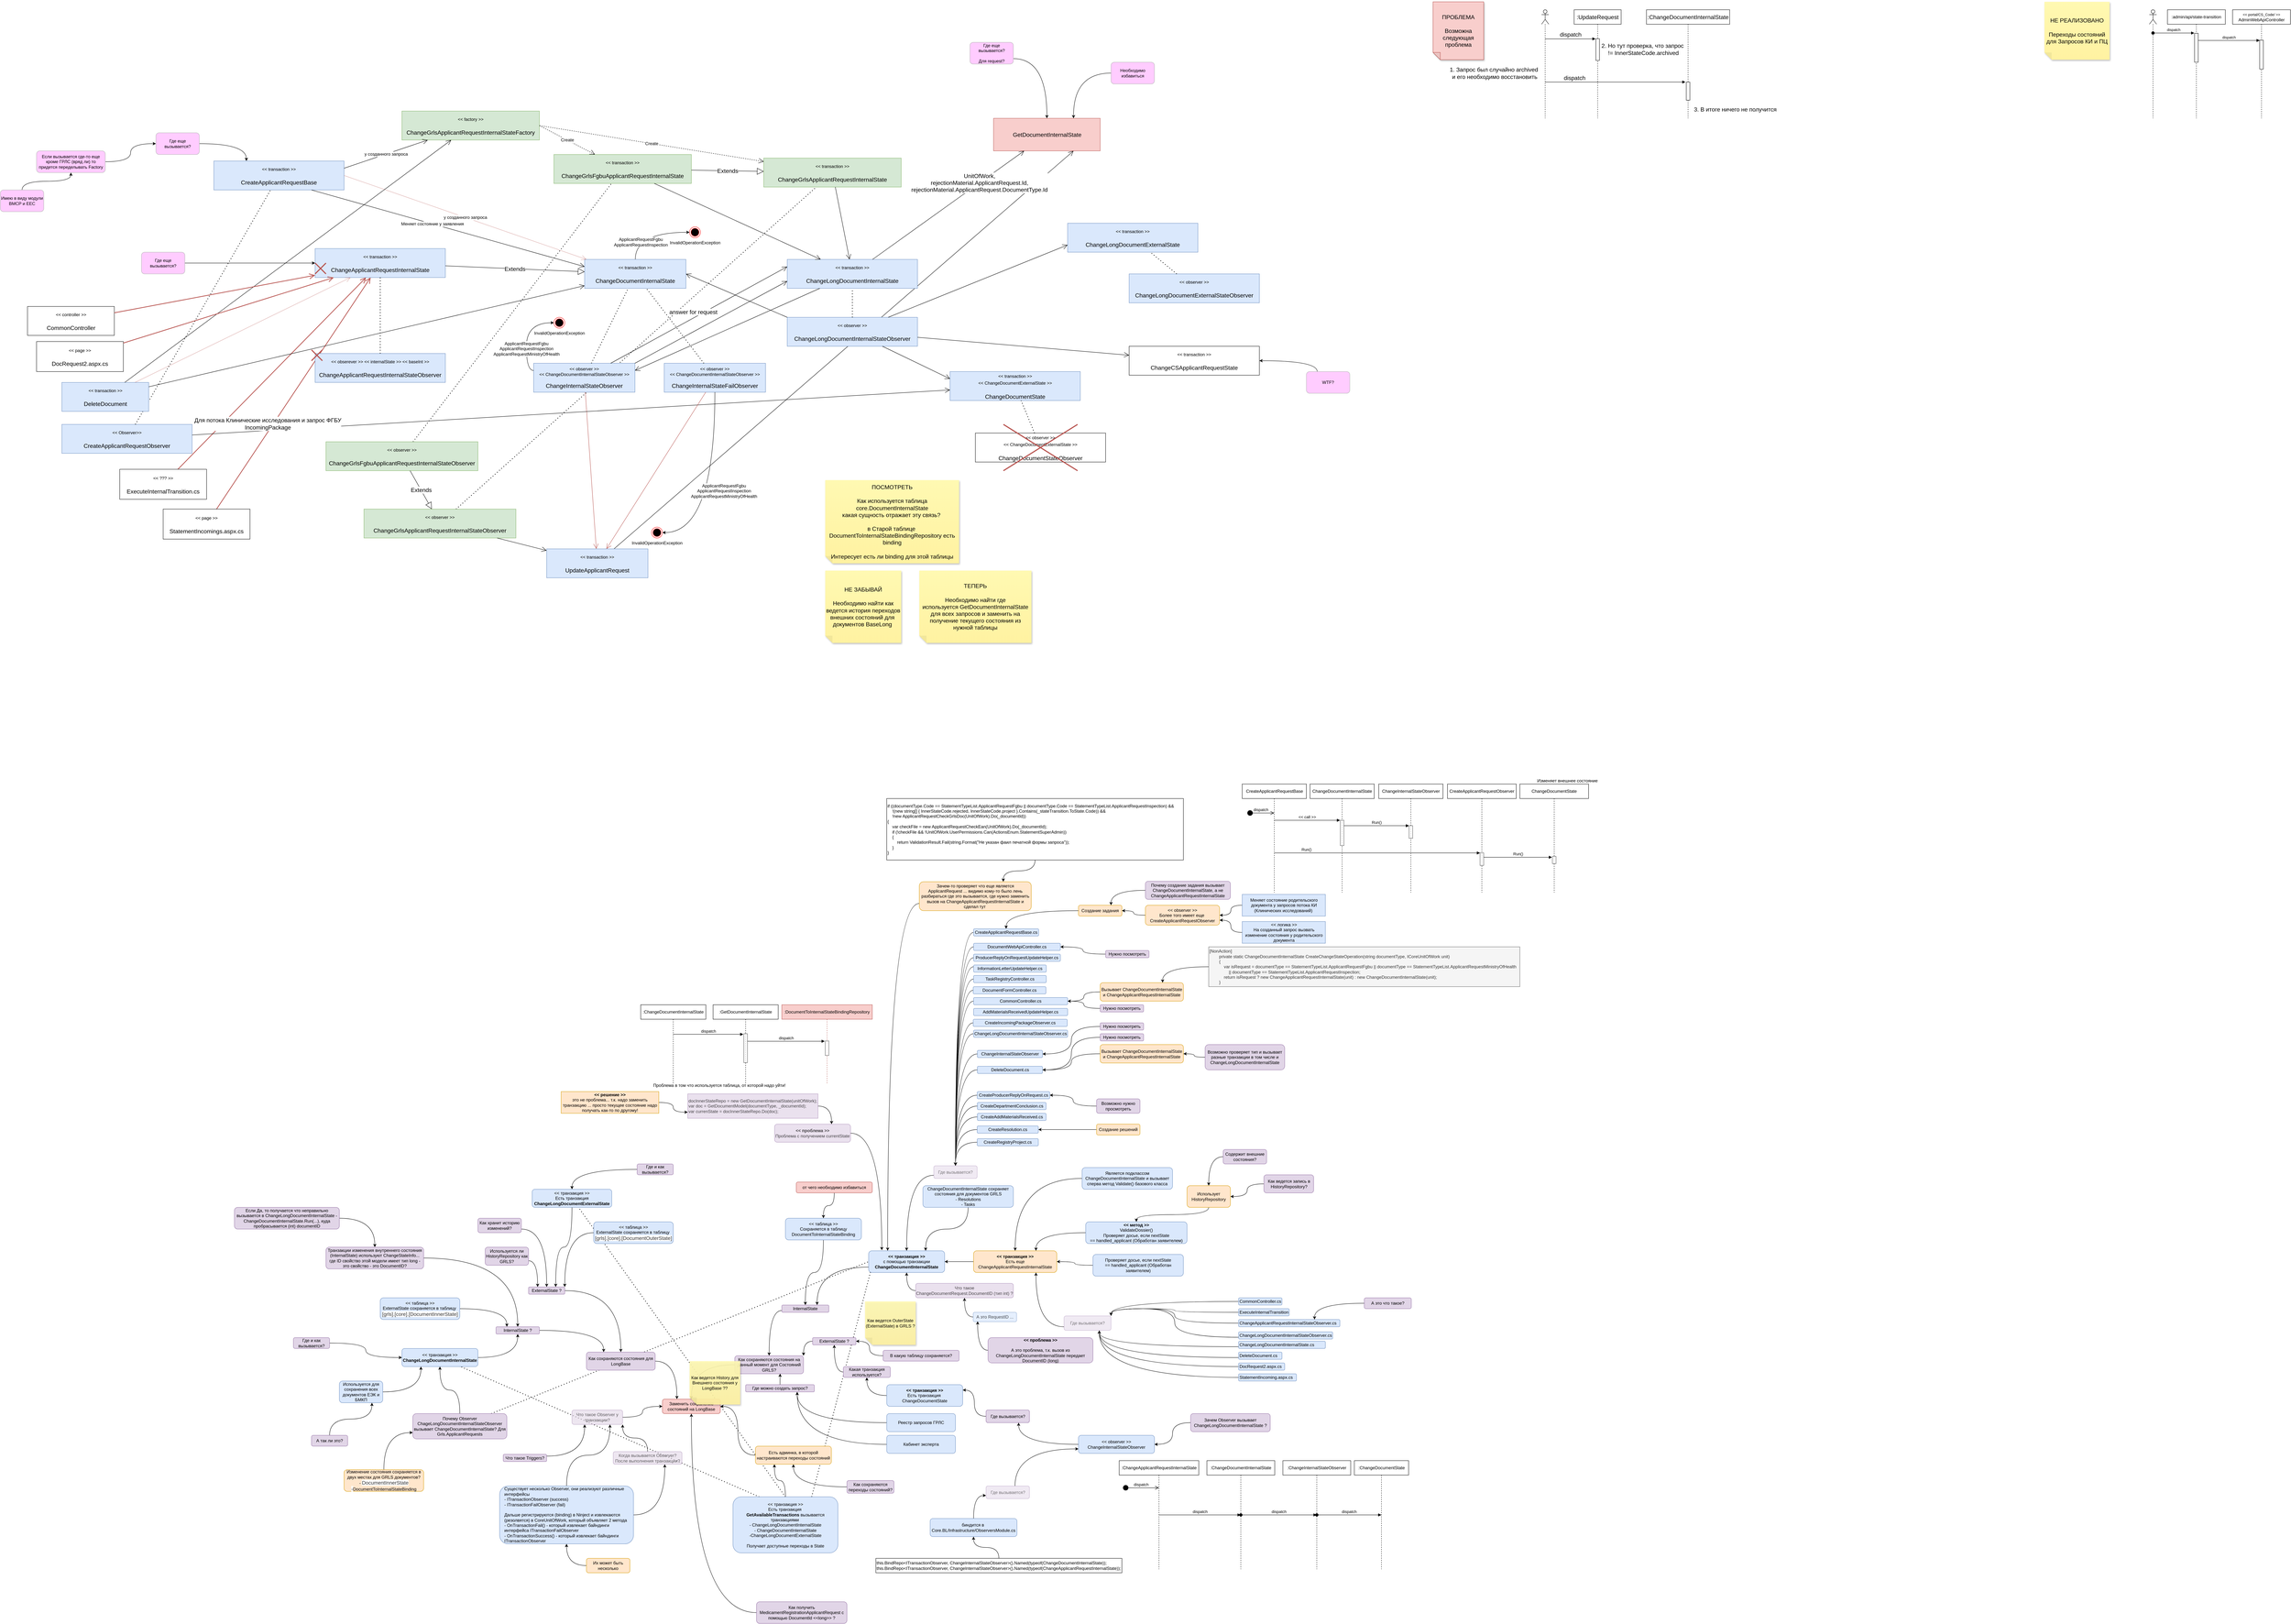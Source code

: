 <mxfile version="20.5.3" type="github">
  <diagram id="qM3AAim5_I2P72xAHU8p" name="Страница 1">
    <mxGraphModel dx="2504" dy="4059" grid="1" gridSize="10" guides="1" tooltips="1" connect="1" arrows="1" fold="1" page="1" pageScale="1" pageWidth="827" pageHeight="1169" math="0" shadow="0">
      <root>
        <mxCell id="0" />
        <mxCell id="1" parent="0" />
        <mxCell id="Qs5j7JCSP7ARArpuH591-36" value="" style="endArrow=open;endFill=1;endSize=12;html=1;rounded=0;fontSize=12;curved=1;fillColor=#f8cecc;strokeColor=#b85450;strokeWidth=2;" edge="1" parent="1" source="Qs5j7JCSP7ARArpuH591-34" target="UocfNX80_2cdvI--xIj--289">
          <mxGeometry width="160" relative="1" as="geometry">
            <mxPoint x="-1230" y="-2528.169" as="sourcePoint" />
            <mxPoint x="155" y="-2720.553" as="targetPoint" />
          </mxGeometry>
        </mxCell>
        <mxCell id="Qs5j7JCSP7ARArpuH591-37" value="" style="endArrow=open;endFill=1;endSize=12;html=1;rounded=0;fontSize=12;curved=1;fillColor=#f8cecc;strokeColor=#b85450;strokeWidth=2;" edge="1" parent="1" source="Qs5j7JCSP7ARArpuH591-35" target="UocfNX80_2cdvI--xIj--289">
          <mxGeometry width="160" relative="1" as="geometry">
            <mxPoint x="-916.866" y="-2200" as="sourcePoint" />
            <mxPoint x="205.232" y="-2700" as="targetPoint" />
          </mxGeometry>
        </mxCell>
        <mxCell id="Qs5j7JCSP7ARArpuH591-19" value="" style="endArrow=open;endFill=1;endSize=12;html=1;rounded=0;fontSize=12;curved=1;" edge="1" parent="1" source="Qs5j7JCSP7ARArpuH591-17" target="UocfNX80_2cdvI--xIj--284">
          <mxGeometry width="160" relative="1" as="geometry">
            <mxPoint x="-1120" y="-2510.301" as="sourcePoint" />
            <mxPoint x="-590" y="-2622.048" as="targetPoint" />
          </mxGeometry>
        </mxCell>
        <mxCell id="Qs5j7JCSP7ARArpuH591-3" value="" style="endArrow=open;endFill=1;endSize=12;html=1;rounded=0;fontSize=16;curved=1;entryX=0.75;entryY=1;entryDx=0;entryDy=0;" edge="1" parent="1" source="UocfNX80_2cdvI--xIj--304" target="UocfNX80_2cdvI--xIj--373">
          <mxGeometry width="160" relative="1" as="geometry">
            <mxPoint x="978.077" y="-2540" as="sourcePoint" />
            <mxPoint x="1165" y="-2450" as="targetPoint" />
          </mxGeometry>
        </mxCell>
        <mxCell id="UocfNX80_2cdvI--xIj--362" value="" style="endArrow=none;dashed=1;html=1;dashPattern=1 3;strokeWidth=2;rounded=0;fontSize=16;curved=1;" parent="1" source="UocfNX80_2cdvI--xIj--352" target="UocfNX80_2cdvI--xIj--339" edge="1">
          <mxGeometry width="50" height="50" relative="1" as="geometry">
            <mxPoint x="-318.718" y="-2290" as="sourcePoint" />
            <mxPoint x="228.718" y="-2990" as="targetPoint" />
          </mxGeometry>
        </mxCell>
        <mxCell id="UocfNX80_2cdvI--xIj--361" value="" style="endArrow=none;dashed=1;html=1;dashPattern=1 3;strokeWidth=2;rounded=0;fontSize=16;curved=1;" parent="1" source="UocfNX80_2cdvI--xIj--351" target="UocfNX80_2cdvI--xIj--338" edge="1">
          <mxGeometry width="50" height="50" relative="1" as="geometry">
            <mxPoint x="-325.169" y="-2493" as="sourcePoint" />
            <mxPoint x="-309.831" y="-2620" as="targetPoint" />
          </mxGeometry>
        </mxCell>
        <mxCell id="UocfNX80_2cdvI--xIj--90" value="" style="endArrow=none;dashed=1;html=1;dashPattern=1 3;strokeWidth=2;rounded=0;curved=1;entryX=0;entryY=0.5;entryDx=0;entryDy=0;exitX=0.75;exitY=0;exitDx=0;exitDy=0;" parent="1" source="UocfNX80_2cdvI--xIj--88" edge="1">
          <mxGeometry width="50" height="50" relative="1" as="geometry">
            <mxPoint x="-103.077" y="410" as="sourcePoint" />
            <mxPoint x="940" y="-10" as="targetPoint" />
          </mxGeometry>
        </mxCell>
        <mxCell id="UocfNX80_2cdvI--xIj--91" value="" style="endArrow=none;dashed=1;html=1;dashPattern=1 3;strokeWidth=2;rounded=0;curved=1;exitX=0.25;exitY=0;exitDx=0;exitDy=0;" parent="1" source="UocfNX80_2cdvI--xIj--88" target="UocfNX80_2cdvI--xIj--20" edge="1">
          <mxGeometry width="50" height="50" relative="1" as="geometry">
            <mxPoint x="585" y="675" as="sourcePoint" />
            <mxPoint x="950" as="targetPoint" />
          </mxGeometry>
        </mxCell>
        <mxCell id="UocfNX80_2cdvI--xIj--92" value="" style="endArrow=none;dashed=1;html=1;dashPattern=1 3;strokeWidth=2;rounded=0;curved=1;exitX=0.5;exitY=0;exitDx=0;exitDy=0;" parent="1" source="UocfNX80_2cdvI--xIj--88" target="UocfNX80_2cdvI--xIj--81" edge="1">
          <mxGeometry width="50" height="50" relative="1" as="geometry">
            <mxPoint x="455" y="675" as="sourcePoint" />
            <mxPoint x="-203.333" y="280" as="targetPoint" />
          </mxGeometry>
        </mxCell>
        <mxCell id="UocfNX80_2cdvI--xIj--61" value="" style="endArrow=none;dashed=1;html=1;dashPattern=1 3;strokeWidth=2;rounded=0;curved=1;entryX=0;entryY=0.5;entryDx=0;entryDy=0;" parent="1" source="UocfNX80_2cdvI--xIj--59" target="UocfNX80_2cdvI--xIj--4" edge="1">
          <mxGeometry width="50" height="50" relative="1" as="geometry">
            <mxPoint x="110" y="310" as="sourcePoint" />
            <mxPoint x="160" y="260" as="targetPoint" />
          </mxGeometry>
        </mxCell>
        <mxCell id="UocfNX80_2cdvI--xIj--1" value="Заменить сохранение состояний на LongBase" style="rounded=1;whiteSpace=wrap;html=1;fillColor=#f8cecc;strokeColor=#b85450;" parent="1" vertex="1">
          <mxGeometry x="360" y="360" width="160" height="40" as="geometry" />
        </mxCell>
        <mxCell id="UocfNX80_2cdvI--xIj--3" style="edgeStyle=orthogonalEdgeStyle;rounded=0;orthogonalLoop=1;jettySize=auto;html=1;curved=1;" parent="1" source="UocfNX80_2cdvI--xIj--2" target="UocfNX80_2cdvI--xIj--1" edge="1">
          <mxGeometry relative="1" as="geometry" />
        </mxCell>
        <mxCell id="UocfNX80_2cdvI--xIj--2" value="Как сохраняются состояния на данный момент для Состояний GRLS?" style="rounded=1;whiteSpace=wrap;html=1;fillColor=#e1d5e7;strokeColor=#9673a6;" parent="1" vertex="1">
          <mxGeometry x="560" y="240" width="190" height="50" as="geometry" />
        </mxCell>
        <mxCell id="UocfNX80_2cdvI--xIj--5" style="edgeStyle=orthogonalEdgeStyle;curved=1;rounded=0;orthogonalLoop=1;jettySize=auto;html=1;entryX=0.75;entryY=0;entryDx=0;entryDy=0;exitX=0;exitY=0.75;exitDx=0;exitDy=0;" parent="1" source="UocfNX80_2cdvI--xIj--4" target="UocfNX80_2cdvI--xIj--8" edge="1">
          <mxGeometry relative="1" as="geometry" />
        </mxCell>
        <mxCell id="UocfNX80_2cdvI--xIj--4" value="&lt;b&gt;&amp;lt;&amp;lt; транзакция &amp;gt;&amp;gt;&lt;/b&gt;&lt;br&gt;с помощью транзакции&lt;br&gt;&lt;b&gt;ChangeDocumentInternalState&lt;/b&gt;" style="rounded=1;whiteSpace=wrap;html=1;fillColor=#dae8fc;strokeColor=#6c8ebf;" parent="1" vertex="1">
          <mxGeometry x="930" y="-50" width="210" height="60" as="geometry" />
        </mxCell>
        <mxCell id="UocfNX80_2cdvI--xIj--7" style="edgeStyle=orthogonalEdgeStyle;curved=1;rounded=0;orthogonalLoop=1;jettySize=auto;html=1;entryX=1;entryY=0;entryDx=0;entryDy=0;" parent="1" source="UocfNX80_2cdvI--xIj--6" target="UocfNX80_2cdvI--xIj--2" edge="1">
          <mxGeometry relative="1" as="geometry" />
        </mxCell>
        <mxCell id="UocfNX80_2cdvI--xIj--6" value="ExternalState ?" style="rounded=1;whiteSpace=wrap;html=1;fillColor=#e1d5e7;strokeColor=#9673a6;" parent="1" vertex="1">
          <mxGeometry x="775" y="190" width="120" height="20" as="geometry" />
        </mxCell>
        <mxCell id="UocfNX80_2cdvI--xIj--9" style="edgeStyle=orthogonalEdgeStyle;curved=1;rounded=0;orthogonalLoop=1;jettySize=auto;html=1;exitX=0;exitY=0.75;exitDx=0;exitDy=0;" parent="1" source="UocfNX80_2cdvI--xIj--8" target="UocfNX80_2cdvI--xIj--2" edge="1">
          <mxGeometry relative="1" as="geometry" />
        </mxCell>
        <mxCell id="UocfNX80_2cdvI--xIj--8" value="InternalState" style="rounded=1;whiteSpace=wrap;html=1;fillColor=#e1d5e7;strokeColor=#9673a6;" parent="1" vertex="1">
          <mxGeometry x="690" y="100" width="130" height="20" as="geometry" />
        </mxCell>
        <mxCell id="UocfNX80_2cdvI--xIj--11" style="edgeStyle=orthogonalEdgeStyle;curved=1;rounded=0;orthogonalLoop=1;jettySize=auto;html=1;entryX=0.75;entryY=0;entryDx=0;entryDy=0;" parent="1" source="UocfNX80_2cdvI--xIj--10" target="UocfNX80_2cdvI--xIj--4" edge="1">
          <mxGeometry relative="1" as="geometry" />
        </mxCell>
        <mxCell id="UocfNX80_2cdvI--xIj--10" value="ChangeDocumentInternalState сохраняет состояния для документов GRLS&lt;br&gt;- Resolutions&lt;br&gt;- Tasks" style="rounded=1;whiteSpace=wrap;html=1;strokeColor=#6c8ebf;fillColor=#dae8fc;" parent="1" vertex="1">
          <mxGeometry x="1080" y="-230" width="250" height="60" as="geometry" />
        </mxCell>
        <mxCell id="UocfNX80_2cdvI--xIj--13" style="edgeStyle=orthogonalEdgeStyle;curved=1;rounded=0;orthogonalLoop=1;jettySize=auto;html=1;" parent="1" source="UocfNX80_2cdvI--xIj--12" target="UocfNX80_2cdvI--xIj--4" edge="1">
          <mxGeometry relative="1" as="geometry" />
        </mxCell>
        <mxCell id="UocfNX80_2cdvI--xIj--12" value="&lt;b&gt;&amp;lt;&amp;lt; транзакция &amp;gt;&amp;gt;&lt;br&gt;&lt;/b&gt;Есть еще ChangeApplicantRequestInternalState" style="rounded=1;whiteSpace=wrap;html=1;fillColor=#ffe6cc;strokeColor=#d79b00;" parent="1" vertex="1">
          <mxGeometry x="1220" y="-50" width="230" height="60" as="geometry" />
        </mxCell>
        <mxCell id="UocfNX80_2cdvI--xIj--15" style="edgeStyle=orthogonalEdgeStyle;curved=1;rounded=0;orthogonalLoop=1;jettySize=auto;html=1;entryX=0.25;entryY=0;entryDx=0;entryDy=0;" parent="1" source="UocfNX80_2cdvI--xIj--14" target="UocfNX80_2cdvI--xIj--1" edge="1">
          <mxGeometry relative="1" as="geometry" />
        </mxCell>
        <mxCell id="UocfNX80_2cdvI--xIj--14" value="Как сохраняются состояния для LongBase" style="rounded=1;whiteSpace=wrap;html=1;fillColor=#e1d5e7;strokeColor=#9673a6;" parent="1" vertex="1">
          <mxGeometry x="150" y="230" width="190" height="50" as="geometry" />
        </mxCell>
        <mxCell id="UocfNX80_2cdvI--xIj--18" style="edgeStyle=orthogonalEdgeStyle;curved=1;rounded=0;orthogonalLoop=1;jettySize=auto;html=1;entryX=0.25;entryY=0;entryDx=0;entryDy=0;" parent="1" source="UocfNX80_2cdvI--xIj--16" target="UocfNX80_2cdvI--xIj--14" edge="1">
          <mxGeometry relative="1" as="geometry" />
        </mxCell>
        <mxCell id="UocfNX80_2cdvI--xIj--16" value="InternalState ?" style="rounded=1;whiteSpace=wrap;html=1;fillColor=#e1d5e7;strokeColor=#9673a6;" parent="1" vertex="1">
          <mxGeometry x="-100" y="160" width="120" height="20" as="geometry" />
        </mxCell>
        <mxCell id="UocfNX80_2cdvI--xIj--19" style="edgeStyle=orthogonalEdgeStyle;curved=1;rounded=0;orthogonalLoop=1;jettySize=auto;html=1;entryX=0.5;entryY=0;entryDx=0;entryDy=0;" parent="1" source="UocfNX80_2cdvI--xIj--17" target="UocfNX80_2cdvI--xIj--14" edge="1">
          <mxGeometry relative="1" as="geometry" />
        </mxCell>
        <mxCell id="UocfNX80_2cdvI--xIj--17" value="ExternalState ?" style="rounded=1;whiteSpace=wrap;html=1;fillColor=#e1d5e7;strokeColor=#9673a6;" parent="1" vertex="1">
          <mxGeometry x="-10" y="50" width="100" height="20" as="geometry" />
        </mxCell>
        <mxCell id="UocfNX80_2cdvI--xIj--21" style="edgeStyle=orthogonalEdgeStyle;curved=1;rounded=0;orthogonalLoop=1;jettySize=auto;html=1;" parent="1" source="UocfNX80_2cdvI--xIj--20" target="UocfNX80_2cdvI--xIj--16" edge="1">
          <mxGeometry relative="1" as="geometry" />
        </mxCell>
        <mxCell id="UocfNX80_2cdvI--xIj--20" value="&amp;lt;&amp;lt; транзакция &amp;gt;&amp;gt;&lt;br&gt;&lt;b&gt;ChangeLongDocumentInternalState&lt;/b&gt;" style="rounded=1;whiteSpace=wrap;html=1;fillColor=#dae8fc;strokeColor=#6c8ebf;" parent="1" vertex="1">
          <mxGeometry x="-360" y="220" width="210" height="50" as="geometry" />
        </mxCell>
        <mxCell id="UocfNX80_2cdvI--xIj--24" style="edgeStyle=orthogonalEdgeStyle;curved=1;rounded=0;orthogonalLoop=1;jettySize=auto;html=1;entryX=0.25;entryY=1;entryDx=0;entryDy=0;" parent="1" source="UocfNX80_2cdvI--xIj--23" target="UocfNX80_2cdvI--xIj--20" edge="1">
          <mxGeometry relative="1" as="geometry" />
        </mxCell>
        <mxCell id="UocfNX80_2cdvI--xIj--23" value="Используется для сохранения всех документов ЕЭК и БМКП" style="rounded=1;whiteSpace=wrap;html=1;strokeColor=#6c8ebf;fillColor=#dae8fc;" parent="1" vertex="1">
          <mxGeometry x="-533" y="310" width="120" height="60" as="geometry" />
        </mxCell>
        <mxCell id="UocfNX80_2cdvI--xIj--26" style="edgeStyle=orthogonalEdgeStyle;curved=1;rounded=0;orthogonalLoop=1;jettySize=auto;html=1;entryX=0.75;entryY=1;entryDx=0;entryDy=0;" parent="1" source="UocfNX80_2cdvI--xIj--25" target="UocfNX80_2cdvI--xIj--23" edge="1">
          <mxGeometry relative="1" as="geometry" />
        </mxCell>
        <mxCell id="UocfNX80_2cdvI--xIj--25" value="А так ли это?" style="rounded=1;whiteSpace=wrap;html=1;strokeColor=#9673a6;fillColor=#e1d5e7;" parent="1" vertex="1">
          <mxGeometry x="-610" y="460" width="100" height="30" as="geometry" />
        </mxCell>
        <mxCell id="UocfNX80_2cdvI--xIj--28" style="edgeStyle=orthogonalEdgeStyle;curved=1;rounded=0;orthogonalLoop=1;jettySize=auto;html=1;entryX=0.75;entryY=0;entryDx=0;entryDy=0;" parent="1" source="UocfNX80_2cdvI--xIj--27" target="UocfNX80_2cdvI--xIj--12" edge="1">
          <mxGeometry relative="1" as="geometry" />
        </mxCell>
        <mxCell id="UocfNX80_2cdvI--xIj--27" value="&lt;b&gt;&amp;lt;&amp;lt; метод &amp;gt;&amp;gt;&lt;br&gt;&lt;/b&gt;ValidateDossier()&lt;br&gt;Проверяет досье, если nextState ==&amp;nbsp;handled_applicant (Обработан заявителем)" style="rounded=1;whiteSpace=wrap;html=1;strokeColor=#6c8ebf;fillColor=#dae8fc;" parent="1" vertex="1">
          <mxGeometry x="1530" y="-130" width="280" height="60" as="geometry" />
        </mxCell>
        <mxCell id="UocfNX80_2cdvI--xIj--30" style="edgeStyle=orthogonalEdgeStyle;curved=1;rounded=0;orthogonalLoop=1;jettySize=auto;html=1;" parent="1" source="UocfNX80_2cdvI--xIj--29" target="UocfNX80_2cdvI--xIj--12" edge="1">
          <mxGeometry relative="1" as="geometry" />
        </mxCell>
        <mxCell id="UocfNX80_2cdvI--xIj--29" value="Проверяет досье, если nextState ==&amp;nbsp;handled_applicant (Обработан заявителем)" style="rounded=1;whiteSpace=wrap;html=1;strokeColor=#6c8ebf;fillColor=#dae8fc;" parent="1" vertex="1">
          <mxGeometry x="1550" y="-40" width="250" height="60" as="geometry" />
        </mxCell>
        <mxCell id="UocfNX80_2cdvI--xIj--34" style="edgeStyle=orthogonalEdgeStyle;curved=1;rounded=0;orthogonalLoop=1;jettySize=auto;html=1;entryX=0.5;entryY=0;entryDx=0;entryDy=0;" parent="1" source="UocfNX80_2cdvI--xIj--33" target="UocfNX80_2cdvI--xIj--27" edge="1">
          <mxGeometry relative="1" as="geometry" />
        </mxCell>
        <mxCell id="UocfNX80_2cdvI--xIj--33" value="Использует HistoryRepository" style="rounded=1;whiteSpace=wrap;html=1;strokeColor=#d79b00;fillColor=#ffe6cc;" parent="1" vertex="1">
          <mxGeometry x="1810" y="-230" width="120" height="60" as="geometry" />
        </mxCell>
        <mxCell id="UocfNX80_2cdvI--xIj--36" style="edgeStyle=orthogonalEdgeStyle;curved=1;rounded=0;orthogonalLoop=1;jettySize=auto;html=1;exitX=0;exitY=0.5;exitDx=0;exitDy=0;" parent="1" source="UocfNX80_2cdvI--xIj--35" target="UocfNX80_2cdvI--xIj--33" edge="1">
          <mxGeometry relative="1" as="geometry" />
        </mxCell>
        <mxCell id="UocfNX80_2cdvI--xIj--35" value="Содержит внешние состояния?" style="rounded=1;whiteSpace=wrap;html=1;strokeColor=#9673a6;fillColor=#e1d5e7;" parent="1" vertex="1">
          <mxGeometry x="1910" y="-330" width="120" height="40" as="geometry" />
        </mxCell>
        <mxCell id="UocfNX80_2cdvI--xIj--38" style="edgeStyle=orthogonalEdgeStyle;curved=1;rounded=0;orthogonalLoop=1;jettySize=auto;html=1;" parent="1" source="UocfNX80_2cdvI--xIj--37" target="UocfNX80_2cdvI--xIj--33" edge="1">
          <mxGeometry relative="1" as="geometry" />
        </mxCell>
        <mxCell id="UocfNX80_2cdvI--xIj--37" value="Как ведется запись в HistoryRepository?" style="rounded=1;whiteSpace=wrap;html=1;strokeColor=#9673a6;fillColor=#e1d5e7;" parent="1" vertex="1">
          <mxGeometry x="2022.5" y="-260" width="137.5" height="50" as="geometry" />
        </mxCell>
        <mxCell id="UocfNX80_2cdvI--xIj--40" style="edgeStyle=orthogonalEdgeStyle;curved=1;rounded=0;orthogonalLoop=1;jettySize=auto;html=1;exitX=0;exitY=0.75;exitDx=0;exitDy=0;" parent="1" source="UocfNX80_2cdvI--xIj--39" target="UocfNX80_2cdvI--xIj--4" edge="1">
          <mxGeometry relative="1" as="geometry" />
        </mxCell>
        <mxCell id="UocfNX80_2cdvI--xIj--39" value="Где вызывается?" style="rounded=1;whiteSpace=wrap;html=1;strokeColor=#9673a6;fillColor=#e1d5e7;textOpacity=50;opacity=50;" parent="1" vertex="1">
          <mxGeometry x="1110" y="-285" width="120" height="35" as="geometry" />
        </mxCell>
        <mxCell id="UocfNX80_2cdvI--xIj--42" style="edgeStyle=orthogonalEdgeStyle;curved=1;rounded=0;orthogonalLoop=1;jettySize=auto;html=1;entryX=1;entryY=0;entryDx=0;entryDy=0;" parent="1" source="UocfNX80_2cdvI--xIj--41" target="UocfNX80_2cdvI--xIj--17" edge="1">
          <mxGeometry relative="1" as="geometry" />
        </mxCell>
        <mxCell id="UocfNX80_2cdvI--xIj--41" value="&amp;lt;&amp;lt; таблица &amp;gt;&amp;gt;&lt;br&gt;ExternalState сохраняется в таблицу&amp;nbsp;&lt;br&gt;&lt;span style=&quot;color: rgb(51, 51, 51); font-family: Arial, sans-serif; font-size: 14px; text-align: start; background-color: rgb(255, 255, 255);&quot; class=&quot;error&quot;&gt;[grls]&lt;/span&gt;&lt;span style=&quot;color: rgb(51, 51, 51); font-family: Arial, sans-serif; font-size: 14px; text-align: start; background-color: rgb(255, 255, 255);&quot;&gt;.&lt;/span&gt;&lt;span style=&quot;color: rgb(51, 51, 51); font-family: Arial, sans-serif; font-size: 14px; text-align: start; background-color: rgb(255, 255, 255);&quot; class=&quot;error&quot;&gt;[core]&lt;/span&gt;&lt;span style=&quot;color: rgb(51, 51, 51); font-family: Arial, sans-serif; font-size: 14px; text-align: start; background-color: rgb(255, 255, 255);&quot;&gt;.&lt;/span&gt;&lt;span style=&quot;color: rgb(51, 51, 51); font-family: Arial, sans-serif; font-size: 14px; text-align: start; background-color: rgb(255, 255, 255);&quot; class=&quot;error&quot;&gt;[DocumentOuterState]&lt;/span&gt;" style="rounded=1;whiteSpace=wrap;html=1;strokeColor=#6c8ebf;fillColor=#dae8fc;" parent="1" vertex="1">
          <mxGeometry x="170" y="-130" width="220" height="60" as="geometry" />
        </mxCell>
        <mxCell id="UocfNX80_2cdvI--xIj--44" style="edgeStyle=orthogonalEdgeStyle;curved=1;rounded=0;orthogonalLoop=1;jettySize=auto;html=1;entryX=0.25;entryY=0;entryDx=0;entryDy=0;" parent="1" source="UocfNX80_2cdvI--xIj--43" target="UocfNX80_2cdvI--xIj--16" edge="1">
          <mxGeometry relative="1" as="geometry" />
        </mxCell>
        <mxCell id="UocfNX80_2cdvI--xIj--43" value="&amp;lt;&amp;lt; таблица &amp;gt;&amp;gt;&lt;br&gt;ExternalState сохраняется в таблицу&amp;nbsp;&lt;br&gt;&lt;span style=&quot;color: rgb(51, 51, 51); font-family: Arial, sans-serif; font-size: 14px; text-align: start; background-color: rgb(255, 255, 255);&quot; class=&quot;error&quot;&gt;[grls]&lt;/span&gt;&lt;span style=&quot;color: rgb(51, 51, 51); font-family: Arial, sans-serif; font-size: 14px; text-align: start; background-color: rgb(255, 255, 255);&quot;&gt;.&lt;/span&gt;&lt;span style=&quot;color: rgb(51, 51, 51); font-family: Arial, sans-serif; font-size: 14px; text-align: start; background-color: rgb(255, 255, 255);&quot; class=&quot;error&quot;&gt;[core]&lt;/span&gt;&lt;span style=&quot;color: rgb(51, 51, 51); font-family: Arial, sans-serif; font-size: 14px; text-align: start; background-color: rgb(255, 255, 255);&quot;&gt;.&lt;/span&gt;&lt;span style=&quot;color: rgb(51, 51, 51); font-family: Arial, sans-serif; font-size: 14px; text-align: start; background-color: rgb(255, 255, 255);&quot; class=&quot;error&quot;&gt;[DocumentInnerState]&lt;/span&gt;" style="rounded=1;whiteSpace=wrap;html=1;strokeColor=#6c8ebf;fillColor=#dae8fc;" parent="1" vertex="1">
          <mxGeometry x="-420" y="80" width="220" height="60" as="geometry" />
        </mxCell>
        <mxCell id="UocfNX80_2cdvI--xIj--46" style="edgeStyle=orthogonalEdgeStyle;curved=1;rounded=0;orthogonalLoop=1;jettySize=auto;html=1;" parent="1" source="UocfNX80_2cdvI--xIj--45" target="UocfNX80_2cdvI--xIj--8" edge="1">
          <mxGeometry relative="1" as="geometry" />
        </mxCell>
        <mxCell id="UocfNX80_2cdvI--xIj--45" value="&amp;lt;&amp;lt; таблица &amp;gt;&amp;gt;&lt;br&gt;Сохраняется в таблицу&lt;br&gt;DocumentToInternalStateBinding" style="rounded=1;whiteSpace=wrap;html=1;fillColor=#dae8fc;strokeColor=#6c8ebf;" parent="1" vertex="1">
          <mxGeometry x="700" y="-140" width="210" height="60" as="geometry" />
        </mxCell>
        <mxCell id="UocfNX80_2cdvI--xIj--48" style="edgeStyle=orthogonalEdgeStyle;curved=1;rounded=0;orthogonalLoop=1;jettySize=auto;html=1;" parent="1" source="UocfNX80_2cdvI--xIj--47" target="UocfNX80_2cdvI--xIj--45" edge="1">
          <mxGeometry relative="1" as="geometry" />
        </mxCell>
        <mxCell id="UocfNX80_2cdvI--xIj--47" value="от чего необходимо избавиться" style="rounded=1;whiteSpace=wrap;html=1;fillColor=#f8cecc;strokeColor=#b85450;" parent="1" vertex="1">
          <mxGeometry x="730" y="-240" width="210" height="30" as="geometry" />
        </mxCell>
        <mxCell id="UocfNX80_2cdvI--xIj--50" style="edgeStyle=orthogonalEdgeStyle;curved=1;rounded=0;orthogonalLoop=1;jettySize=auto;html=1;entryX=1;entryY=0.5;entryDx=0;entryDy=0;" parent="1" source="UocfNX80_2cdvI--xIj--49" target="UocfNX80_2cdvI--xIj--6" edge="1">
          <mxGeometry relative="1" as="geometry" />
        </mxCell>
        <mxCell id="UocfNX80_2cdvI--xIj--49" value="В какую таблицу сохраняется?" style="rounded=1;whiteSpace=wrap;html=1;fillColor=#e1d5e7;strokeColor=#9673a6;" parent="1" vertex="1">
          <mxGeometry x="970" y="225" width="210" height="30" as="geometry" />
        </mxCell>
        <mxCell id="UocfNX80_2cdvI--xIj--52" style="edgeStyle=orthogonalEdgeStyle;curved=1;rounded=0;orthogonalLoop=1;jettySize=auto;html=1;entryX=0.75;entryY=1;entryDx=0;entryDy=0;exitX=0;exitY=0.75;exitDx=0;exitDy=0;" parent="1" source="UocfNX80_2cdvI--xIj--51" target="UocfNX80_2cdvI--xIj--12" edge="1">
          <mxGeometry relative="1" as="geometry" />
        </mxCell>
        <mxCell id="UocfNX80_2cdvI--xIj--51" value="Где вызывается?" style="rounded=1;whiteSpace=wrap;html=1;strokeColor=#9673a6;fillColor=#e1d5e7;opacity=50;textOpacity=50;" parent="1" vertex="1">
          <mxGeometry x="1470" y="130" width="130" height="40" as="geometry" />
        </mxCell>
        <mxCell id="UocfNX80_2cdvI--xIj--54" style="edgeStyle=orthogonalEdgeStyle;curved=1;rounded=0;orthogonalLoop=1;jettySize=auto;html=1;exitX=1;exitY=0.75;exitDx=0;exitDy=0;entryX=0.25;entryY=0;entryDx=0;entryDy=0;" parent="1" source="UocfNX80_2cdvI--xIj--53" target="UocfNX80_2cdvI--xIj--17" edge="1">
          <mxGeometry relative="1" as="geometry" />
        </mxCell>
        <mxCell id="UocfNX80_2cdvI--xIj--53" value="Используется ли HistoryRepository как GRLS?" style="rounded=1;whiteSpace=wrap;html=1;strokeColor=#9673a6;fillColor=#e1d5e7;" parent="1" vertex="1">
          <mxGeometry x="-130" y="-60" width="120" height="50" as="geometry" />
        </mxCell>
        <mxCell id="UocfNX80_2cdvI--xIj--58" style="edgeStyle=orthogonalEdgeStyle;curved=1;rounded=0;orthogonalLoop=1;jettySize=auto;html=1;" parent="1" source="UocfNX80_2cdvI--xIj--55" target="UocfNX80_2cdvI--xIj--1" edge="1">
          <mxGeometry relative="1" as="geometry" />
        </mxCell>
        <mxCell id="UocfNX80_2cdvI--xIj--55" value="Что такое Observer у транзакции?" style="rounded=1;whiteSpace=wrap;html=1;fillColor=#e1d5e7;strokeColor=#9673a6;textOpacity=60;opacity=60;" parent="1" vertex="1">
          <mxGeometry x="110" y="390" width="140" height="40" as="geometry" />
        </mxCell>
        <mxCell id="UocfNX80_2cdvI--xIj--57" style="edgeStyle=orthogonalEdgeStyle;curved=1;rounded=0;orthogonalLoop=1;jettySize=auto;html=1;entryX=0.25;entryY=1;entryDx=0;entryDy=0;exitX=1;exitY=0.25;exitDx=0;exitDy=0;" parent="1" source="UocfNX80_2cdvI--xIj--56" target="UocfNX80_2cdvI--xIj--55" edge="1">
          <mxGeometry relative="1" as="geometry" />
        </mxCell>
        <mxCell id="UocfNX80_2cdvI--xIj--56" value="Что такое Triggers?" style="rounded=1;whiteSpace=wrap;html=1;fillColor=#e1d5e7;strokeColor=#9673a6;" parent="1" vertex="1">
          <mxGeometry x="-80" y="512.5" width="120" height="20" as="geometry" />
        </mxCell>
        <mxCell id="UocfNX80_2cdvI--xIj--60" style="edgeStyle=orthogonalEdgeStyle;curved=1;rounded=0;orthogonalLoop=1;jettySize=auto;html=1;" parent="1" source="UocfNX80_2cdvI--xIj--59" target="UocfNX80_2cdvI--xIj--20" edge="1">
          <mxGeometry relative="1" as="geometry" />
        </mxCell>
        <mxCell id="UocfNX80_2cdvI--xIj--59" value="Почему Observer&lt;br&gt;ChageLongDocumentInternalStateObserver вызывает ChangeDocumentInternalState? Для Grls.ApplicantRequests" style="rounded=1;whiteSpace=wrap;html=1;fillColor=#e1d5e7;strokeColor=#9673a6;" parent="1" vertex="1">
          <mxGeometry x="-330" y="400" width="260" height="70" as="geometry" />
        </mxCell>
        <mxCell id="UocfNX80_2cdvI--xIj--63" style="edgeStyle=orthogonalEdgeStyle;curved=1;rounded=0;orthogonalLoop=1;jettySize=auto;html=1;entryX=0;entryY=0.75;entryDx=0;entryDy=0;" parent="1" source="UocfNX80_2cdvI--xIj--62" target="UocfNX80_2cdvI--xIj--59" edge="1">
          <mxGeometry relative="1" as="geometry" />
        </mxCell>
        <mxCell id="UocfNX80_2cdvI--xIj--62" value="Изменение состояния сохраняется в двух местах для GRLS документов?&lt;br&gt;-&amp;nbsp;&lt;span style=&quot;color: rgb(51, 51, 51); font-family: Arial, sans-serif; font-size: 14px; text-align: start; background-color: rgb(255, 255, 255);&quot;&gt;DocumentInnerState&lt;br&gt;-&lt;/span&gt;DocumentToInternalStateBinding&lt;span style=&quot;color: rgb(51, 51, 51); font-family: Arial, sans-serif; font-size: 14px; text-align: start; background-color: rgb(255, 255, 255);&quot;&gt;&lt;br&gt;&lt;/span&gt;" style="rounded=1;whiteSpace=wrap;html=1;strokeColor=#d79b00;fillColor=#ffe6cc;" parent="1" vertex="1">
          <mxGeometry x="-520" y="555" width="220" height="60" as="geometry" />
        </mxCell>
        <mxCell id="UocfNX80_2cdvI--xIj--65" style="edgeStyle=orthogonalEdgeStyle;curved=1;rounded=0;orthogonalLoop=1;jettySize=auto;html=1;entryX=1;entryY=1;entryDx=0;entryDy=0;" parent="1" source="UocfNX80_2cdvI--xIj--64" target="UocfNX80_2cdvI--xIj--55" edge="1">
          <mxGeometry relative="1" as="geometry" />
        </mxCell>
        <mxCell id="UocfNX80_2cdvI--xIj--64" value="Когда вызывается Observer?&lt;br&gt;После выполнения транзакции?" style="rounded=1;whiteSpace=wrap;html=1;fillColor=#e1d5e7;strokeColor=#9673a6;opacity=60;textOpacity=60;" parent="1" vertex="1">
          <mxGeometry x="224" y="505" width="190" height="35" as="geometry" />
        </mxCell>
        <mxCell id="UocfNX80_2cdvI--xIj--69" style="edgeStyle=orthogonalEdgeStyle;curved=1;rounded=0;orthogonalLoop=1;jettySize=auto;html=1;entryX=0.5;entryY=0;entryDx=0;entryDy=0;" parent="1" source="UocfNX80_2cdvI--xIj--68" target="UocfNX80_2cdvI--xIj--12" edge="1">
          <mxGeometry relative="1" as="geometry" />
        </mxCell>
        <mxCell id="UocfNX80_2cdvI--xIj--68" value="Является подклассом ChangeDocumentInternalState и вызывает сперва метод Validate() базового класса" style="rounded=1;whiteSpace=wrap;html=1;strokeColor=#6c8ebf;fillColor=#dae8fc;" parent="1" vertex="1">
          <mxGeometry x="1520" y="-280" width="250" height="60" as="geometry" />
        </mxCell>
        <mxCell id="UocfNX80_2cdvI--xIj--72" style="edgeStyle=orthogonalEdgeStyle;curved=1;rounded=0;orthogonalLoop=1;jettySize=auto;html=1;entryX=0.5;entryY=1;entryDx=0;entryDy=0;exitX=0;exitY=0.5;exitDx=0;exitDy=0;" parent="1" source="UocfNX80_2cdvI--xIj--71" target="UocfNX80_2cdvI--xIj--175" edge="1">
          <mxGeometry relative="1" as="geometry" />
        </mxCell>
        <mxCell id="UocfNX80_2cdvI--xIj--71" value="&lt;b&gt;&amp;lt;&amp;lt; транзакция &amp;gt;&amp;gt;&lt;/b&gt;&lt;br&gt;Есть транзакция&amp;nbsp;&lt;br&gt;ChangeDocumentState" style="rounded=1;whiteSpace=wrap;html=1;fillColor=#dae8fc;strokeColor=#6c8ebf;" parent="1" vertex="1">
          <mxGeometry x="980" y="320" width="210" height="60" as="geometry" />
        </mxCell>
        <mxCell id="UocfNX80_2cdvI--xIj--74" style="edgeStyle=orthogonalEdgeStyle;curved=1;rounded=0;orthogonalLoop=1;jettySize=auto;html=1;entryX=1;entryY=0.25;entryDx=0;entryDy=0;" parent="1" source="UocfNX80_2cdvI--xIj--73" target="UocfNX80_2cdvI--xIj--71" edge="1">
          <mxGeometry relative="1" as="geometry" />
        </mxCell>
        <mxCell id="UocfNX80_2cdvI--xIj--73" value="Где вызывается?" style="rounded=1;whiteSpace=wrap;html=1;strokeColor=#9673a6;fillColor=#e1d5e7;" parent="1" vertex="1">
          <mxGeometry x="1254.5" y="390" width="120" height="35" as="geometry" />
        </mxCell>
        <mxCell id="UocfNX80_2cdvI--xIj--76" style="edgeStyle=orthogonalEdgeStyle;curved=1;rounded=0;orthogonalLoop=1;jettySize=auto;html=1;exitX=1;exitY=0.75;exitDx=0;exitDy=0;" parent="1" source="UocfNX80_2cdvI--xIj--75" target="UocfNX80_2cdvI--xIj--17" edge="1">
          <mxGeometry relative="1" as="geometry" />
        </mxCell>
        <mxCell id="UocfNX80_2cdvI--xIj--75" value="Как хранит историю изменений?" style="rounded=1;whiteSpace=wrap;html=1;strokeColor=#9673a6;fillColor=#e1d5e7;" parent="1" vertex="1">
          <mxGeometry x="-150" y="-140" width="120" height="40" as="geometry" />
        </mxCell>
        <mxCell id="UocfNX80_2cdvI--xIj--78" style="edgeStyle=orthogonalEdgeStyle;curved=1;rounded=0;orthogonalLoop=1;jettySize=auto;html=1;" parent="1" source="UocfNX80_2cdvI--xIj--77" target="UocfNX80_2cdvI--xIj--20" edge="1">
          <mxGeometry relative="1" as="geometry" />
        </mxCell>
        <mxCell id="UocfNX80_2cdvI--xIj--77" value="Где и как вызывается?" style="rounded=1;whiteSpace=wrap;html=1;strokeColor=#9673a6;fillColor=#e1d5e7;" parent="1" vertex="1">
          <mxGeometry x="-660" y="190" width="100" height="30" as="geometry" />
        </mxCell>
        <mxCell id="UocfNX80_2cdvI--xIj--80" style="edgeStyle=orthogonalEdgeStyle;curved=1;rounded=0;orthogonalLoop=1;jettySize=auto;html=1;" parent="1" source="UocfNX80_2cdvI--xIj--79" target="UocfNX80_2cdvI--xIj--81" edge="1">
          <mxGeometry relative="1" as="geometry" />
        </mxCell>
        <mxCell id="UocfNX80_2cdvI--xIj--79" value="Где и как вызывается?" style="rounded=1;whiteSpace=wrap;html=1;strokeColor=#9673a6;fillColor=#e1d5e7;" parent="1" vertex="1">
          <mxGeometry x="290" y="-290" width="100" height="30" as="geometry" />
        </mxCell>
        <mxCell id="UocfNX80_2cdvI--xIj--83" style="edgeStyle=orthogonalEdgeStyle;curved=1;rounded=0;orthogonalLoop=1;jettySize=auto;html=1;entryX=0.75;entryY=0;entryDx=0;entryDy=0;" parent="1" source="UocfNX80_2cdvI--xIj--81" target="UocfNX80_2cdvI--xIj--17" edge="1">
          <mxGeometry relative="1" as="geometry" />
        </mxCell>
        <mxCell id="UocfNX80_2cdvI--xIj--81" value="&amp;lt;&amp;lt; транзакция &amp;gt;&amp;gt;&lt;br&gt;Есть транзакция &lt;b&gt;ChangeLongDocumentExternalState&lt;/b&gt;" style="rounded=1;whiteSpace=wrap;html=1;strokeColor=#6c8ebf;fillColor=#dae8fc;" parent="1" vertex="1">
          <mxGeometry y="-220" width="220" height="50" as="geometry" />
        </mxCell>
        <mxCell id="UocfNX80_2cdvI--xIj--85" style="edgeStyle=orthogonalEdgeStyle;curved=1;rounded=0;orthogonalLoop=1;jettySize=auto;html=1;entryX=1;entryY=0.5;entryDx=0;entryDy=0;" parent="1" source="UocfNX80_2cdvI--xIj--84" target="UocfNX80_2cdvI--xIj--1" edge="1">
          <mxGeometry relative="1" as="geometry" />
        </mxCell>
        <mxCell id="UocfNX80_2cdvI--xIj--84" value="Есть админка, в которой настраиваются переходы состояний" style="rounded=1;whiteSpace=wrap;html=1;strokeColor=#d79b00;fillColor=#ffe6cc;" parent="1" vertex="1">
          <mxGeometry x="617" y="490" width="210" height="50" as="geometry" />
        </mxCell>
        <mxCell id="UocfNX80_2cdvI--xIj--87" style="edgeStyle=orthogonalEdgeStyle;curved=1;rounded=0;orthogonalLoop=1;jettySize=auto;html=1;" parent="1" source="UocfNX80_2cdvI--xIj--86" target="UocfNX80_2cdvI--xIj--84" edge="1">
          <mxGeometry relative="1" as="geometry" />
        </mxCell>
        <mxCell id="UocfNX80_2cdvI--xIj--86" value="Как сохраняются переходы состояний?" style="rounded=1;whiteSpace=wrap;html=1;strokeColor=#9673a6;fillColor=#e1d5e7;" parent="1" vertex="1">
          <mxGeometry x="870" y="585" width="130" height="35" as="geometry" />
        </mxCell>
        <mxCell id="UocfNX80_2cdvI--xIj--89" style="edgeStyle=orthogonalEdgeStyle;curved=1;rounded=0;orthogonalLoop=1;jettySize=auto;html=1;entryX=0.25;entryY=1;entryDx=0;entryDy=0;" parent="1" source="UocfNX80_2cdvI--xIj--88" target="UocfNX80_2cdvI--xIj--84" edge="1">
          <mxGeometry relative="1" as="geometry" />
        </mxCell>
        <mxCell id="UocfNX80_2cdvI--xIj--88" value="&amp;lt;&amp;lt; транзакция &amp;gt;&amp;gt;&lt;br&gt;Есть транзакция&amp;nbsp;&lt;br&gt;&lt;b&gt;GetAvailableTransactions &lt;/b&gt;вызывается транзакциями&amp;nbsp;&lt;br&gt;- ChangeLongDocumentInternalState&lt;br&gt;- ChangeDocumentInternalState&lt;br&gt;-ChangeLongDocumentExternalState&lt;br&gt;&lt;br&gt;Получает доступные переходы в State" style="rounded=1;whiteSpace=wrap;html=1;fillColor=#dae8fc;strokeColor=#6c8ebf;" parent="1" vertex="1">
          <mxGeometry x="555" y="630" width="290" height="155" as="geometry" />
        </mxCell>
        <mxCell id="UocfNX80_2cdvI--xIj--95" style="edgeStyle=orthogonalEdgeStyle;curved=1;rounded=0;orthogonalLoop=1;jettySize=auto;html=1;exitX=0;exitY=0.75;exitDx=0;exitDy=0;entryX=0.75;entryY=1;entryDx=0;entryDy=0;" parent="1" source="UocfNX80_2cdvI--xIj--94" target="UocfNX80_2cdvI--xIj--51" edge="1">
          <mxGeometry relative="1" as="geometry">
            <mxPoint x="1902.5" y="344" as="targetPoint" />
          </mxGeometry>
        </mxCell>
        <mxCell id="UocfNX80_2cdvI--xIj--94" value="DeleteDocument.cs" style="rounded=1;whiteSpace=wrap;html=1;strokeColor=#6c8ebf;fillColor=#dae8fc;align=left;" parent="1" vertex="1">
          <mxGeometry x="1952.5" y="230" width="120" height="20" as="geometry" />
        </mxCell>
        <mxCell id="UocfNX80_2cdvI--xIj--97" style="edgeStyle=orthogonalEdgeStyle;curved=1;rounded=0;orthogonalLoop=1;jettySize=auto;html=1;entryX=0.75;entryY=1;entryDx=0;entryDy=0;exitX=0;exitY=0.75;exitDx=0;exitDy=0;" parent="1" source="UocfNX80_2cdvI--xIj--96" target="UocfNX80_2cdvI--xIj--51" edge="1">
          <mxGeometry relative="1" as="geometry" />
        </mxCell>
        <mxCell id="UocfNX80_2cdvI--xIj--96" value="ChangeLongDocumentInternalState.cs" style="rounded=1;whiteSpace=wrap;html=1;strokeColor=#6c8ebf;fillColor=#dae8fc;align=left;" parent="1" vertex="1">
          <mxGeometry x="1952.5" y="200" width="240" height="20" as="geometry" />
        </mxCell>
        <mxCell id="UocfNX80_2cdvI--xIj--99" style="edgeStyle=orthogonalEdgeStyle;curved=1;rounded=0;orthogonalLoop=1;jettySize=auto;html=1;entryX=1;entryY=0;entryDx=0;entryDy=0;exitX=0;exitY=0.75;exitDx=0;exitDy=0;" parent="1" source="UocfNX80_2cdvI--xIj--98" target="UocfNX80_2cdvI--xIj--51" edge="1">
          <mxGeometry relative="1" as="geometry" />
        </mxCell>
        <mxCell id="UocfNX80_2cdvI--xIj--98" value="ChangeLongDocumentInternalStateObserver.cs" style="rounded=1;whiteSpace=wrap;html=1;strokeColor=#6c8ebf;fillColor=#dae8fc;align=left;" parent="1" vertex="1">
          <mxGeometry x="1952.5" y="174" width="260" height="20" as="geometry" />
        </mxCell>
        <mxCell id="UocfNX80_2cdvI--xIj--101" style="edgeStyle=orthogonalEdgeStyle;curved=1;rounded=0;orthogonalLoop=1;jettySize=auto;html=1;entryX=1;entryY=0;entryDx=0;entryDy=0;exitX=0;exitY=0.5;exitDx=0;exitDy=0;" parent="1" source="UocfNX80_2cdvI--xIj--100" target="UocfNX80_2cdvI--xIj--51" edge="1">
          <mxGeometry relative="1" as="geometry" />
        </mxCell>
        <mxCell id="UocfNX80_2cdvI--xIj--100" value="ChangeApplicantRequestInternalStateObserver.cs" style="rounded=1;whiteSpace=wrap;html=1;strokeColor=#6c8ebf;fillColor=#dae8fc;align=left;" parent="1" vertex="1">
          <mxGeometry x="1952.5" y="140" width="280" height="20" as="geometry" />
        </mxCell>
        <mxCell id="UocfNX80_2cdvI--xIj--103" style="edgeStyle=orthogonalEdgeStyle;curved=1;rounded=0;orthogonalLoop=1;jettySize=auto;html=1;entryX=0.75;entryY=0;entryDx=0;entryDy=0;exitX=0;exitY=0.5;exitDx=0;exitDy=0;" parent="1" source="UocfNX80_2cdvI--xIj--102" target="UocfNX80_2cdvI--xIj--100" edge="1">
          <mxGeometry relative="1" as="geometry" />
        </mxCell>
        <mxCell id="UocfNX80_2cdvI--xIj--102" value="А это что такое?" style="rounded=1;whiteSpace=wrap;html=1;strokeColor=#9673a6;fillColor=#e1d5e7;" parent="1" vertex="1">
          <mxGeometry x="2300" y="80" width="130" height="30" as="geometry" />
        </mxCell>
        <mxCell id="UocfNX80_2cdvI--xIj--105" style="edgeStyle=orthogonalEdgeStyle;curved=1;rounded=0;orthogonalLoop=1;jettySize=auto;html=1;entryX=1;entryY=0;entryDx=0;entryDy=0;" parent="1" source="UocfNX80_2cdvI--xIj--104" target="UocfNX80_2cdvI--xIj--51" edge="1">
          <mxGeometry relative="1" as="geometry" />
        </mxCell>
        <mxCell id="UocfNX80_2cdvI--xIj--104" value="СommonController.cs" style="rounded=1;whiteSpace=wrap;html=1;strokeColor=#6c8ebf;fillColor=#dae8fc;align=left;" parent="1" vertex="1">
          <mxGeometry x="1952.5" y="80" width="120" height="20" as="geometry" />
        </mxCell>
        <mxCell id="UocfNX80_2cdvI--xIj--107" style="edgeStyle=orthogonalEdgeStyle;curved=1;rounded=0;orthogonalLoop=1;jettySize=auto;html=1;entryX=1;entryY=0;entryDx=0;entryDy=0;" parent="1" source="UocfNX80_2cdvI--xIj--106" target="UocfNX80_2cdvI--xIj--51" edge="1">
          <mxGeometry relative="1" as="geometry" />
        </mxCell>
        <mxCell id="UocfNX80_2cdvI--xIj--106" value="ExecuteInternalTransition" style="rounded=1;whiteSpace=wrap;html=1;strokeColor=#6c8ebf;fillColor=#dae8fc;align=left;" parent="1" vertex="1">
          <mxGeometry x="1952.5" y="110" width="140" height="20" as="geometry" />
        </mxCell>
        <mxCell id="UocfNX80_2cdvI--xIj--110" style="edgeStyle=orthogonalEdgeStyle;curved=1;rounded=0;orthogonalLoop=1;jettySize=auto;html=1;entryX=0.75;entryY=1;entryDx=0;entryDy=0;" parent="1" source="UocfNX80_2cdvI--xIj--109" target="UocfNX80_2cdvI--xIj--51" edge="1">
          <mxGeometry relative="1" as="geometry" />
        </mxCell>
        <mxCell id="UocfNX80_2cdvI--xIj--109" value="DocRequest2.aspx.cs" style="rounded=1;whiteSpace=wrap;html=1;strokeColor=#6c8ebf;fillColor=#dae8fc;align=left;" parent="1" vertex="1">
          <mxGeometry x="1952.5" y="260" width="127.5" height="20" as="geometry" />
        </mxCell>
        <mxCell id="UocfNX80_2cdvI--xIj--112" style="edgeStyle=orthogonalEdgeStyle;curved=1;rounded=0;orthogonalLoop=1;jettySize=auto;html=1;entryX=0.75;entryY=1;entryDx=0;entryDy=0;" parent="1" source="UocfNX80_2cdvI--xIj--111" target="UocfNX80_2cdvI--xIj--51" edge="1">
          <mxGeometry relative="1" as="geometry" />
        </mxCell>
        <mxCell id="UocfNX80_2cdvI--xIj--111" value="StatementIncoming.aspx.cs" style="rounded=1;whiteSpace=wrap;html=1;strokeColor=#6c8ebf;fillColor=#dae8fc;align=left;" parent="1" vertex="1">
          <mxGeometry x="1952.5" y="290" width="160" height="20" as="geometry" />
        </mxCell>
        <mxCell id="UocfNX80_2cdvI--xIj--115" style="edgeStyle=orthogonalEdgeStyle;curved=1;rounded=0;orthogonalLoop=1;jettySize=auto;html=1;entryX=0.5;entryY=0;entryDx=0;entryDy=0;exitX=0;exitY=0.5;exitDx=0;exitDy=0;" parent="1" source="UocfNX80_2cdvI--xIj--114" target="UocfNX80_2cdvI--xIj--39" edge="1">
          <mxGeometry relative="1" as="geometry" />
        </mxCell>
        <mxCell id="UocfNX80_2cdvI--xIj--114" value="CreateRegistryProject.cs" style="rounded=1;whiteSpace=wrap;html=1;strokeColor=#6c8ebf;fillColor=#dae8fc;" parent="1" vertex="1">
          <mxGeometry x="1230" y="-360" width="169" height="20" as="geometry" />
        </mxCell>
        <mxCell id="UocfNX80_2cdvI--xIj--117" style="edgeStyle=orthogonalEdgeStyle;curved=1;rounded=0;orthogonalLoop=1;jettySize=auto;html=1;entryX=0.5;entryY=0;entryDx=0;entryDy=0;exitX=0;exitY=0.5;exitDx=0;exitDy=0;" parent="1" source="UocfNX80_2cdvI--xIj--116" target="UocfNX80_2cdvI--xIj--39" edge="1">
          <mxGeometry relative="1" as="geometry" />
        </mxCell>
        <mxCell id="UocfNX80_2cdvI--xIj--116" value="CreateResolution.cs" style="rounded=1;whiteSpace=wrap;html=1;strokeColor=#6c8ebf;fillColor=#dae8fc;" parent="1" vertex="1">
          <mxGeometry x="1230" y="-395" width="169" height="20" as="geometry" />
        </mxCell>
        <mxCell id="UocfNX80_2cdvI--xIj--120" style="edgeStyle=orthogonalEdgeStyle;curved=1;rounded=0;orthogonalLoop=1;jettySize=auto;html=1;entryX=1;entryY=0.5;entryDx=0;entryDy=0;" parent="1" source="UocfNX80_2cdvI--xIj--119" target="UocfNX80_2cdvI--xIj--116" edge="1">
          <mxGeometry relative="1" as="geometry" />
        </mxCell>
        <mxCell id="UocfNX80_2cdvI--xIj--119" value="Создание решений" style="rounded=1;whiteSpace=wrap;html=1;strokeColor=#d79b00;fillColor=#ffe6cc;" parent="1" vertex="1">
          <mxGeometry x="1560" y="-400" width="120" height="30" as="geometry" />
        </mxCell>
        <mxCell id="UocfNX80_2cdvI--xIj--122" style="edgeStyle=orthogonalEdgeStyle;curved=1;rounded=0;orthogonalLoop=1;jettySize=auto;html=1;entryX=0.5;entryY=0;entryDx=0;entryDy=0;exitX=0;exitY=0.5;exitDx=0;exitDy=0;" parent="1" source="UocfNX80_2cdvI--xIj--121" target="UocfNX80_2cdvI--xIj--39" edge="1">
          <mxGeometry relative="1" as="geometry" />
        </mxCell>
        <mxCell id="UocfNX80_2cdvI--xIj--121" value="CreateAddMaterialsReceived.cs" style="rounded=1;whiteSpace=wrap;html=1;strokeColor=#6c8ebf;fillColor=#dae8fc;" parent="1" vertex="1">
          <mxGeometry x="1230.5" y="-430" width="190" height="20" as="geometry" />
        </mxCell>
        <mxCell id="UocfNX80_2cdvI--xIj--124" style="edgeStyle=orthogonalEdgeStyle;curved=1;rounded=0;orthogonalLoop=1;jettySize=auto;html=1;" parent="1" source="UocfNX80_2cdvI--xIj--123" target="UocfNX80_2cdvI--xIj--39" edge="1">
          <mxGeometry relative="1" as="geometry">
            <mxPoint x="1170" y="-290" as="targetPoint" />
          </mxGeometry>
        </mxCell>
        <mxCell id="UocfNX80_2cdvI--xIj--123" value="CreateDepartmentConclusion.cs" style="rounded=1;whiteSpace=wrap;html=1;strokeColor=#6c8ebf;fillColor=#dae8fc;" parent="1" vertex="1">
          <mxGeometry x="1230.5" y="-460" width="190" height="20" as="geometry" />
        </mxCell>
        <mxCell id="UocfNX80_2cdvI--xIj--126" style="edgeStyle=orthogonalEdgeStyle;curved=1;rounded=0;orthogonalLoop=1;jettySize=auto;html=1;entryX=0.5;entryY=0;entryDx=0;entryDy=0;exitX=0;exitY=0.5;exitDx=0;exitDy=0;" parent="1" source="UocfNX80_2cdvI--xIj--125" target="UocfNX80_2cdvI--xIj--39" edge="1">
          <mxGeometry relative="1" as="geometry" />
        </mxCell>
        <mxCell id="UocfNX80_2cdvI--xIj--125" value="CreateProducerReplyOnRequest.cs" style="rounded=1;whiteSpace=wrap;html=1;strokeColor=#6c8ebf;fillColor=#dae8fc;" parent="1" vertex="1">
          <mxGeometry x="1230" y="-490" width="200.5" height="20" as="geometry" />
        </mxCell>
        <mxCell id="UocfNX80_2cdvI--xIj--128" style="edgeStyle=orthogonalEdgeStyle;curved=1;rounded=0;orthogonalLoop=1;jettySize=auto;html=1;" parent="1" source="UocfNX80_2cdvI--xIj--127" target="UocfNX80_2cdvI--xIj--125" edge="1">
          <mxGeometry relative="1" as="geometry" />
        </mxCell>
        <mxCell id="UocfNX80_2cdvI--xIj--127" value="Возможно нужно просмотреть" style="rounded=1;whiteSpace=wrap;html=1;strokeColor=#9673a6;fillColor=#e1d5e7;" parent="1" vertex="1">
          <mxGeometry x="1560" y="-470" width="120" height="40" as="geometry" />
        </mxCell>
        <mxCell id="UocfNX80_2cdvI--xIj--130" style="edgeStyle=orthogonalEdgeStyle;curved=1;rounded=0;orthogonalLoop=1;jettySize=auto;html=1;exitX=0;exitY=0.5;exitDx=0;exitDy=0;" parent="1" source="UocfNX80_2cdvI--xIj--129" target="UocfNX80_2cdvI--xIj--39" edge="1">
          <mxGeometry relative="1" as="geometry" />
        </mxCell>
        <mxCell id="UocfNX80_2cdvI--xIj--129" value="CreateApplicantRequestBase.cs" style="rounded=1;whiteSpace=wrap;html=1;strokeColor=#6c8ebf;fillColor=#dae8fc;" parent="1" vertex="1">
          <mxGeometry x="1220" y="-940" width="180" height="20" as="geometry" />
        </mxCell>
        <mxCell id="UocfNX80_2cdvI--xIj--132" style="edgeStyle=orthogonalEdgeStyle;curved=1;rounded=0;orthogonalLoop=1;jettySize=auto;html=1;" parent="1" source="UocfNX80_2cdvI--xIj--131" target="UocfNX80_2cdvI--xIj--129" edge="1">
          <mxGeometry relative="1" as="geometry" />
        </mxCell>
        <mxCell id="UocfNX80_2cdvI--xIj--131" value="Создание задания" style="rounded=1;whiteSpace=wrap;html=1;strokeColor=#d79b00;fillColor=#ffe6cc;" parent="1" vertex="1">
          <mxGeometry x="1510" y="-1005" width="120" height="30" as="geometry" />
        </mxCell>
        <mxCell id="UocfNX80_2cdvI--xIj--134" style="edgeStyle=orthogonalEdgeStyle;curved=1;rounded=0;orthogonalLoop=1;jettySize=auto;html=1;exitX=0;exitY=0.5;exitDx=0;exitDy=0;" parent="1" source="UocfNX80_2cdvI--xIj--133" target="UocfNX80_2cdvI--xIj--39" edge="1">
          <mxGeometry relative="1" as="geometry" />
        </mxCell>
        <mxCell id="UocfNX80_2cdvI--xIj--133" value="DeleteDocument.cs" style="rounded=1;whiteSpace=wrap;html=1;strokeColor=#6c8ebf;fillColor=#dae8fc;" parent="1" vertex="1">
          <mxGeometry x="1230.5" y="-560" width="180" height="20" as="geometry" />
        </mxCell>
        <mxCell id="UocfNX80_2cdvI--xIj--136" style="edgeStyle=orthogonalEdgeStyle;curved=1;rounded=0;orthogonalLoop=1;jettySize=auto;html=1;entryX=1;entryY=0.5;entryDx=0;entryDy=0;" parent="1" source="UocfNX80_2cdvI--xIj--135" target="UocfNX80_2cdvI--xIj--133" edge="1">
          <mxGeometry relative="1" as="geometry" />
        </mxCell>
        <mxCell id="UocfNX80_2cdvI--xIj--135" value="Вызывает ChangeDocumentInternalState и ChangeApplicantRequestInternalState" style="rounded=1;whiteSpace=wrap;html=1;strokeColor=#d79b00;fillColor=#ffe6cc;" parent="1" vertex="1">
          <mxGeometry x="1570" y="-620" width="230" height="51" as="geometry" />
        </mxCell>
        <mxCell id="UocfNX80_2cdvI--xIj--138" style="edgeStyle=orthogonalEdgeStyle;curved=1;rounded=0;orthogonalLoop=1;jettySize=auto;html=1;" parent="1" source="UocfNX80_2cdvI--xIj--137" target="UocfNX80_2cdvI--xIj--135" edge="1">
          <mxGeometry relative="1" as="geometry" />
        </mxCell>
        <mxCell id="UocfNX80_2cdvI--xIj--137" value="Возможно проверяет тип и вызывает разные транзакции в том числе и ChangeLongDocumentInternalState" style="rounded=1;whiteSpace=wrap;html=1;strokeColor=#9673a6;fillColor=#e1d5e7;" parent="1" vertex="1">
          <mxGeometry x="1860" y="-620" width="220" height="70" as="geometry" />
        </mxCell>
        <mxCell id="UocfNX80_2cdvI--xIj--140" style="edgeStyle=orthogonalEdgeStyle;curved=1;rounded=0;orthogonalLoop=1;jettySize=auto;html=1;entryX=0.5;entryY=0;entryDx=0;entryDy=0;exitX=0;exitY=0.5;exitDx=0;exitDy=0;" parent="1" source="UocfNX80_2cdvI--xIj--139" target="UocfNX80_2cdvI--xIj--39" edge="1">
          <mxGeometry relative="1" as="geometry" />
        </mxCell>
        <mxCell id="UocfNX80_2cdvI--xIj--139" value="ChangeInternalStateObserver" style="rounded=1;whiteSpace=wrap;html=1;strokeColor=#6c8ebf;fillColor=#dae8fc;" parent="1" vertex="1">
          <mxGeometry x="1230.5" y="-604" width="180" height="20" as="geometry" />
        </mxCell>
        <mxCell id="UocfNX80_2cdvI--xIj--142" style="edgeStyle=orthogonalEdgeStyle;curved=1;rounded=0;orthogonalLoop=1;jettySize=auto;html=1;entryX=1;entryY=0.5;entryDx=0;entryDy=0;" parent="1" source="UocfNX80_2cdvI--xIj--141" target="UocfNX80_2cdvI--xIj--133" edge="1">
          <mxGeometry relative="1" as="geometry" />
        </mxCell>
        <mxCell id="UocfNX80_2cdvI--xIj--141" value="Нужно посмотреть" style="rounded=1;whiteSpace=wrap;html=1;strokeColor=#9673a6;fillColor=#e1d5e7;" parent="1" vertex="1">
          <mxGeometry x="1570" y="-650" width="120" height="20" as="geometry" />
        </mxCell>
        <mxCell id="UocfNX80_2cdvI--xIj--144" style="edgeStyle=orthogonalEdgeStyle;curved=1;rounded=0;orthogonalLoop=1;jettySize=auto;html=1;entryX=0.5;entryY=0;entryDx=0;entryDy=0;exitX=0;exitY=0.5;exitDx=0;exitDy=0;" parent="1" source="UocfNX80_2cdvI--xIj--143" target="UocfNX80_2cdvI--xIj--39" edge="1">
          <mxGeometry relative="1" as="geometry" />
        </mxCell>
        <mxCell id="UocfNX80_2cdvI--xIj--143" value="ChangeLongDocumentInternalStateObserver.cs" style="rounded=1;whiteSpace=wrap;html=1;strokeColor=#6c8ebf;fillColor=#dae8fc;" parent="1" vertex="1">
          <mxGeometry x="1220" y="-660" width="260" height="20" as="geometry" />
        </mxCell>
        <mxCell id="UocfNX80_2cdvI--xIj--146" style="edgeStyle=orthogonalEdgeStyle;curved=1;rounded=0;orthogonalLoop=1;jettySize=auto;html=1;entryX=0.5;entryY=0;entryDx=0;entryDy=0;exitX=0;exitY=0.5;exitDx=0;exitDy=0;" parent="1" source="UocfNX80_2cdvI--xIj--145" target="UocfNX80_2cdvI--xIj--39" edge="1">
          <mxGeometry relative="1" as="geometry" />
        </mxCell>
        <mxCell id="UocfNX80_2cdvI--xIj--145" value="CreateIncomingPackageObserver.cs" style="rounded=1;whiteSpace=wrap;html=1;strokeColor=#6c8ebf;fillColor=#dae8fc;" parent="1" vertex="1">
          <mxGeometry x="1219" y="-690" width="260" height="20" as="geometry" />
        </mxCell>
        <mxCell id="UocfNX80_2cdvI--xIj--147" value="AddMaterialsReceivedUpdateHelper.cs" style="rounded=1;whiteSpace=wrap;html=1;strokeColor=#6c8ebf;fillColor=#dae8fc;" parent="1" vertex="1">
          <mxGeometry x="1220" y="-720" width="260" height="20" as="geometry" />
        </mxCell>
        <mxCell id="UocfNX80_2cdvI--xIj--149" style="edgeStyle=orthogonalEdgeStyle;curved=1;rounded=0;orthogonalLoop=1;jettySize=auto;html=1;entryX=0.5;entryY=0;entryDx=0;entryDy=0;exitX=0;exitY=0.5;exitDx=0;exitDy=0;" parent="1" source="UocfNX80_2cdvI--xIj--148" target="UocfNX80_2cdvI--xIj--39" edge="1">
          <mxGeometry relative="1" as="geometry" />
        </mxCell>
        <mxCell id="UocfNX80_2cdvI--xIj--148" value="CommonController.cs" style="rounded=1;whiteSpace=wrap;html=1;strokeColor=#6c8ebf;fillColor=#dae8fc;" parent="1" vertex="1">
          <mxGeometry x="1220" y="-750" width="260" height="20" as="geometry" />
        </mxCell>
        <mxCell id="UocfNX80_2cdvI--xIj--151" value="" style="edgeStyle=orthogonalEdgeStyle;curved=1;rounded=0;orthogonalLoop=1;jettySize=auto;html=1;" parent="1" source="UocfNX80_2cdvI--xIj--150" target="UocfNX80_2cdvI--xIj--148" edge="1">
          <mxGeometry relative="1" as="geometry" />
        </mxCell>
        <mxCell id="UocfNX80_2cdvI--xIj--150" value="Вызывает ChangeDocumentInternalState и ChangeApplicantRequestInternalState" style="rounded=1;whiteSpace=wrap;html=1;strokeColor=#d79b00;fillColor=#ffe6cc;" parent="1" vertex="1">
          <mxGeometry x="1570" y="-791" width="230" height="51" as="geometry" />
        </mxCell>
        <mxCell id="UocfNX80_2cdvI--xIj--156" style="edgeStyle=orthogonalEdgeStyle;curved=1;rounded=0;orthogonalLoop=1;jettySize=auto;html=1;entryX=0.75;entryY=0;entryDx=0;entryDy=0;" parent="1" source="UocfNX80_2cdvI--xIj--154" target="UocfNX80_2cdvI--xIj--150" edge="1">
          <mxGeometry relative="1" as="geometry" />
        </mxCell>
        <mxCell id="UocfNX80_2cdvI--xIj--154" value="&lt;div&gt;[NonAction]&lt;/div&gt;&lt;div&gt;&amp;nbsp; &amp;nbsp; &amp;nbsp; &amp;nbsp; private static ChangeDocumentInternalState CreateChangeStateOperation(string documentType, ICoreUnitOfWork unit)&lt;/div&gt;&lt;div&gt;&amp;nbsp; &amp;nbsp; &amp;nbsp; &amp;nbsp; {&lt;/div&gt;&lt;div&gt;&amp;nbsp; &amp;nbsp; &amp;nbsp; &amp;nbsp; &amp;nbsp; &amp;nbsp; var isRequest = documentType == StatementTypeList.ApplicantRequestFgbu || documentType == StatementTypeList.ApplicantRequestMinistryOfHealth&lt;/div&gt;&lt;div&gt;&amp;nbsp; &amp;nbsp; &amp;nbsp; &amp;nbsp; &amp;nbsp; &amp;nbsp; &amp;nbsp; &amp;nbsp; || documentType == StatementTypeList.ApplicantRequestInspection;&lt;/div&gt;&lt;div&gt;&amp;nbsp; &amp;nbsp; &amp;nbsp; &amp;nbsp; &amp;nbsp; &amp;nbsp; return isRequest ? new ChangeApplicantRequestInternalState(unit) : new ChangeDocumentInternalState(unit);&lt;/div&gt;&lt;div&gt;&amp;nbsp; &amp;nbsp; &amp;nbsp; &amp;nbsp; }&lt;/div&gt;" style="rounded=0;whiteSpace=wrap;html=1;strokeColor=#666666;fillColor=#f5f5f5;fontColor=#333333;align=left;" parent="1" vertex="1">
          <mxGeometry x="1870" y="-890" width="860" height="110" as="geometry" />
        </mxCell>
        <mxCell id="UocfNX80_2cdvI--xIj--158" style="edgeStyle=orthogonalEdgeStyle;curved=1;rounded=0;orthogonalLoop=1;jettySize=auto;html=1;entryX=0.5;entryY=0;entryDx=0;entryDy=0;exitX=0;exitY=0.5;exitDx=0;exitDy=0;" parent="1" source="UocfNX80_2cdvI--xIj--157" target="UocfNX80_2cdvI--xIj--39" edge="1">
          <mxGeometry relative="1" as="geometry" />
        </mxCell>
        <mxCell id="UocfNX80_2cdvI--xIj--157" value="DocumentFormController.cs" style="rounded=1;whiteSpace=wrap;html=1;strokeColor=#6c8ebf;fillColor=#dae8fc;" parent="1" vertex="1">
          <mxGeometry x="1219" y="-780" width="201" height="20" as="geometry" />
        </mxCell>
        <mxCell id="UocfNX80_2cdvI--xIj--161" style="edgeStyle=orthogonalEdgeStyle;curved=1;rounded=0;orthogonalLoop=1;jettySize=auto;html=1;entryX=0.5;entryY=0;entryDx=0;entryDy=0;exitX=0;exitY=0.5;exitDx=0;exitDy=0;" parent="1" source="UocfNX80_2cdvI--xIj--159" target="UocfNX80_2cdvI--xIj--39" edge="1">
          <mxGeometry relative="1" as="geometry" />
        </mxCell>
        <mxCell id="UocfNX80_2cdvI--xIj--159" value="TaskRegistryController.cs" style="rounded=1;whiteSpace=wrap;html=1;strokeColor=#6c8ebf;fillColor=#dae8fc;" parent="1" vertex="1">
          <mxGeometry x="1220" y="-811" width="201" height="20" as="geometry" />
        </mxCell>
        <mxCell id="UocfNX80_2cdvI--xIj--162" style="edgeStyle=orthogonalEdgeStyle;curved=1;rounded=0;orthogonalLoop=1;jettySize=auto;html=1;entryX=0.5;entryY=0;entryDx=0;entryDy=0;exitX=0;exitY=0.25;exitDx=0;exitDy=0;" parent="1" source="UocfNX80_2cdvI--xIj--160" target="UocfNX80_2cdvI--xIj--39" edge="1">
          <mxGeometry relative="1" as="geometry" />
        </mxCell>
        <mxCell id="UocfNX80_2cdvI--xIj--160" value="InformationLetterUpdateHelper.cs" style="rounded=1;whiteSpace=wrap;html=1;strokeColor=#6c8ebf;fillColor=#dae8fc;" parent="1" vertex="1">
          <mxGeometry x="1220" y="-840" width="201" height="20" as="geometry" />
        </mxCell>
        <mxCell id="UocfNX80_2cdvI--xIj--164" style="edgeStyle=orthogonalEdgeStyle;curved=1;rounded=0;orthogonalLoop=1;jettySize=auto;html=1;entryX=0.5;entryY=0;entryDx=0;entryDy=0;exitX=0;exitY=0.5;exitDx=0;exitDy=0;" parent="1" source="UocfNX80_2cdvI--xIj--163" target="UocfNX80_2cdvI--xIj--39" edge="1">
          <mxGeometry relative="1" as="geometry" />
        </mxCell>
        <mxCell id="UocfNX80_2cdvI--xIj--163" value="ProducerReplyOnRequestUpdateHelper.cs" style="rounded=1;whiteSpace=wrap;html=1;strokeColor=#6c8ebf;fillColor=#dae8fc;" parent="1" vertex="1">
          <mxGeometry x="1220" y="-870" width="240" height="20" as="geometry" />
        </mxCell>
        <mxCell id="UocfNX80_2cdvI--xIj--166" style="edgeStyle=orthogonalEdgeStyle;curved=1;rounded=0;orthogonalLoop=1;jettySize=auto;html=1;entryX=0.5;entryY=0;entryDx=0;entryDy=0;exitX=0;exitY=0.5;exitDx=0;exitDy=0;" parent="1" source="UocfNX80_2cdvI--xIj--165" target="UocfNX80_2cdvI--xIj--39" edge="1">
          <mxGeometry relative="1" as="geometry" />
        </mxCell>
        <mxCell id="UocfNX80_2cdvI--xIj--165" value="DocumentWebApiController.cs" style="rounded=1;whiteSpace=wrap;html=1;strokeColor=#6c8ebf;fillColor=#dae8fc;" parent="1" vertex="1">
          <mxGeometry x="1220" y="-900" width="240" height="20" as="geometry" />
        </mxCell>
        <mxCell id="UocfNX80_2cdvI--xIj--168" style="edgeStyle=orthogonalEdgeStyle;curved=1;rounded=0;orthogonalLoop=1;jettySize=auto;html=1;entryX=1;entryY=0.5;entryDx=0;entryDy=0;" parent="1" source="UocfNX80_2cdvI--xIj--167" target="UocfNX80_2cdvI--xIj--165" edge="1">
          <mxGeometry relative="1" as="geometry" />
        </mxCell>
        <mxCell id="UocfNX80_2cdvI--xIj--167" value="Нужно посмотреть" style="rounded=1;whiteSpace=wrap;html=1;strokeColor=#9673a6;fillColor=#e1d5e7;" parent="1" vertex="1">
          <mxGeometry x="1585" y="-880" width="120" height="20" as="geometry" />
        </mxCell>
        <mxCell id="UocfNX80_2cdvI--xIj--170" style="edgeStyle=orthogonalEdgeStyle;curved=1;rounded=0;orthogonalLoop=1;jettySize=auto;html=1;" parent="1" source="UocfNX80_2cdvI--xIj--169" target="UocfNX80_2cdvI--xIj--148" edge="1">
          <mxGeometry relative="1" as="geometry" />
        </mxCell>
        <mxCell id="UocfNX80_2cdvI--xIj--169" value="Нужно посмотреть" style="rounded=1;whiteSpace=wrap;html=1;strokeColor=#9673a6;fillColor=#e1d5e7;" parent="1" vertex="1">
          <mxGeometry x="1570" y="-730" width="120" height="20" as="geometry" />
        </mxCell>
        <mxCell id="UocfNX80_2cdvI--xIj--172" style="edgeStyle=orthogonalEdgeStyle;curved=1;rounded=0;orthogonalLoop=1;jettySize=auto;html=1;entryX=1;entryY=0.5;entryDx=0;entryDy=0;" parent="1" source="UocfNX80_2cdvI--xIj--171" target="UocfNX80_2cdvI--xIj--139" edge="1">
          <mxGeometry relative="1" as="geometry" />
        </mxCell>
        <mxCell id="UocfNX80_2cdvI--xIj--171" value="Нужно посмотреть" style="rounded=1;whiteSpace=wrap;html=1;strokeColor=#9673a6;fillColor=#e1d5e7;" parent="1" vertex="1">
          <mxGeometry x="1570" y="-680" width="120" height="20" as="geometry" />
        </mxCell>
        <mxCell id="UocfNX80_2cdvI--xIj--174" style="edgeStyle=orthogonalEdgeStyle;curved=1;rounded=0;orthogonalLoop=1;jettySize=auto;html=1;entryX=0.75;entryY=0;entryDx=0;entryDy=0;" parent="1" source="UocfNX80_2cdvI--xIj--173" target="UocfNX80_2cdvI--xIj--131" edge="1">
          <mxGeometry relative="1" as="geometry" />
        </mxCell>
        <mxCell id="UocfNX80_2cdvI--xIj--173" value="Почему создание задания вызывает ChangeDocumentInternalState, а не ChangeApplicantRequestInternalState" style="rounded=1;whiteSpace=wrap;html=1;strokeColor=#9673a6;fillColor=#e1d5e7;" parent="1" vertex="1">
          <mxGeometry x="1695" y="-1071.25" width="235" height="50" as="geometry" />
        </mxCell>
        <mxCell id="UocfNX80_2cdvI--xIj--176" style="edgeStyle=orthogonalEdgeStyle;curved=1;rounded=0;orthogonalLoop=1;jettySize=auto;html=1;entryX=0.5;entryY=1;entryDx=0;entryDy=0;exitX=0;exitY=0.5;exitDx=0;exitDy=0;" parent="1" source="UocfNX80_2cdvI--xIj--175" target="UocfNX80_2cdvI--xIj--6" edge="1">
          <mxGeometry relative="1" as="geometry" />
        </mxCell>
        <mxCell id="UocfNX80_2cdvI--xIj--175" value="Какая транзакция используется?" style="rounded=1;whiteSpace=wrap;html=1;fillColor=#e1d5e7;strokeColor=#9673a6;" parent="1" vertex="1">
          <mxGeometry x="860" y="270" width="130" height="30" as="geometry" />
        </mxCell>
        <mxCell id="UocfNX80_2cdvI--xIj--179" style="edgeStyle=orthogonalEdgeStyle;curved=1;rounded=0;orthogonalLoop=1;jettySize=auto;html=1;entryX=0.75;entryY=1;entryDx=0;entryDy=0;" parent="1" source="UocfNX80_2cdvI--xIj--178" target="UocfNX80_2cdvI--xIj--73" edge="1">
          <mxGeometry relative="1" as="geometry" />
        </mxCell>
        <mxCell id="UocfNX80_2cdvI--xIj--178" value="&amp;lt;&amp;lt; observer &amp;gt;&amp;gt;&lt;br&gt;ChangeInternalStateObserver" style="rounded=1;whiteSpace=wrap;html=1;fillColor=#dae8fc;strokeColor=#6c8ebf;" parent="1" vertex="1">
          <mxGeometry x="1510" y="460" width="210" height="50" as="geometry" />
        </mxCell>
        <mxCell id="UocfNX80_2cdvI--xIj--188" value="" style="group" parent="1" vertex="1" connectable="0">
          <mxGeometry x="1622.5" y="530" width="800" height="300" as="geometry" />
        </mxCell>
        <mxCell id="UocfNX80_2cdvI--xIj--180" value=":ChangeApplicantRequestInternalState" style="shape=umlLifeline;perimeter=lifelinePerimeter;whiteSpace=wrap;html=1;container=1;collapsible=0;recursiveResize=0;outlineConnect=0;" parent="UocfNX80_2cdvI--xIj--188" vertex="1">
          <mxGeometry width="220" height="300" as="geometry" />
        </mxCell>
        <mxCell id="UocfNX80_2cdvI--xIj--184" value="dispatch" style="html=1;verticalAlign=bottom;startArrow=circle;startFill=1;endArrow=open;startSize=6;endSize=8;rounded=0;curved=1;" parent="UocfNX80_2cdvI--xIj--180" target="UocfNX80_2cdvI--xIj--180" edge="1">
          <mxGeometry width="80" relative="1" as="geometry">
            <mxPoint x="10" y="75" as="sourcePoint" />
            <mxPoint x="90" y="75" as="targetPoint" />
          </mxGeometry>
        </mxCell>
        <mxCell id="UocfNX80_2cdvI--xIj--181" value=":ChangeDocumentInternalState" style="shape=umlLifeline;perimeter=lifelinePerimeter;whiteSpace=wrap;html=1;container=1;collapsible=0;recursiveResize=0;outlineConnect=0;" parent="UocfNX80_2cdvI--xIj--188" vertex="1">
          <mxGeometry x="242.5" width="187.5" height="300" as="geometry" />
        </mxCell>
        <mxCell id="UocfNX80_2cdvI--xIj--182" value=":ChangeInternalStateObserver" style="shape=umlLifeline;perimeter=lifelinePerimeter;whiteSpace=wrap;html=1;container=1;collapsible=0;recursiveResize=0;outlineConnect=0;" parent="UocfNX80_2cdvI--xIj--188" vertex="1">
          <mxGeometry x="452.5" width="187.5" height="300" as="geometry" />
        </mxCell>
        <mxCell id="UocfNX80_2cdvI--xIj--183" value=":ChangeDocumentState" style="shape=umlLifeline;perimeter=lifelinePerimeter;whiteSpace=wrap;html=1;container=1;collapsible=0;recursiveResize=0;outlineConnect=0;" parent="UocfNX80_2cdvI--xIj--188" vertex="1">
          <mxGeometry x="650" width="150" height="300" as="geometry" />
        </mxCell>
        <mxCell id="UocfNX80_2cdvI--xIj--185" value="dispatch" style="html=1;verticalAlign=bottom;endArrow=block;rounded=0;curved=1;" parent="UocfNX80_2cdvI--xIj--188" source="UocfNX80_2cdvI--xIj--180" target="UocfNX80_2cdvI--xIj--181" edge="1">
          <mxGeometry width="80" relative="1" as="geometry">
            <mxPoint x="310" y="10" as="sourcePoint" />
            <mxPoint x="334" y="119" as="targetPoint" />
          </mxGeometry>
        </mxCell>
        <mxCell id="UocfNX80_2cdvI--xIj--186" value="dispatch" style="html=1;verticalAlign=bottom;startArrow=oval;startFill=1;endArrow=block;startSize=8;rounded=0;curved=1;" parent="UocfNX80_2cdvI--xIj--188" source="UocfNX80_2cdvI--xIj--181" target="UocfNX80_2cdvI--xIj--182" edge="1">
          <mxGeometry width="60" relative="1" as="geometry">
            <mxPoint x="320" y="10" as="sourcePoint" />
            <mxPoint x="380" y="10" as="targetPoint" />
          </mxGeometry>
        </mxCell>
        <mxCell id="UocfNX80_2cdvI--xIj--187" value="dispatch" style="html=1;verticalAlign=bottom;startArrow=oval;startFill=1;endArrow=block;startSize=8;rounded=0;curved=1;" parent="UocfNX80_2cdvI--xIj--188" source="UocfNX80_2cdvI--xIj--182" target="UocfNX80_2cdvI--xIj--183" edge="1">
          <mxGeometry width="60" relative="1" as="geometry">
            <mxPoint x="545.88" y="169" as="sourcePoint" />
            <mxPoint x="724.5" y="169" as="targetPoint" />
          </mxGeometry>
        </mxCell>
        <mxCell id="UocfNX80_2cdvI--xIj--267" style="edgeStyle=orthogonalEdgeStyle;curved=1;rounded=0;orthogonalLoop=1;jettySize=auto;html=1;entryX=0.75;entryY=0;entryDx=0;entryDy=0;exitX=1;exitY=0.5;exitDx=0;exitDy=0;" parent="1" source="UocfNX80_2cdvI--xIj--197" target="UocfNX80_2cdvI--xIj--265" edge="1">
          <mxGeometry relative="1" as="geometry" />
        </mxCell>
        <mxCell id="UocfNX80_2cdvI--xIj--197" value="docInnerStateRepo = new GetDocumentInternalState(unitOfWork);&lt;br&gt;&lt;div&gt;var doc = GetDocumentModel(documentType, _documentId);&lt;/div&gt;&lt;div&gt;&lt;span style=&quot;background-color: initial;&quot;&gt;var currenState = docInnerStateRepo.Do(doc);&lt;/span&gt;&lt;br&gt;&lt;/div&gt;" style="rounded=0;whiteSpace=wrap;html=1;strokeColor=#9673a6;fillColor=#e1d5e7;align=left;movable=1;resizable=1;rotatable=1;deletable=1;editable=1;connectable=1;opacity=70;textOpacity=70;" parent="1" vertex="1">
          <mxGeometry x="430" y="-483.75" width="360" height="67.5" as="geometry" />
        </mxCell>
        <mxCell id="UocfNX80_2cdvI--xIj--200" style="edgeStyle=orthogonalEdgeStyle;curved=1;rounded=0;orthogonalLoop=1;jettySize=auto;html=1;entryX=0.25;entryY=0;entryDx=0;entryDy=0;exitX=0;exitY=0.75;exitDx=0;exitDy=0;" parent="1" source="UocfNX80_2cdvI--xIj--199" target="UocfNX80_2cdvI--xIj--4" edge="1">
          <mxGeometry relative="1" as="geometry" />
        </mxCell>
        <mxCell id="UocfNX80_2cdvI--xIj--199" value="Зачем-то проверяет что еще является ApplicantRequest ... видимо кому-то было лень разбираться где это вызывается, где нужно заменить вызов на ChangeApplicantRequestInternalState и сделал тут&amp;nbsp;" style="rounded=1;whiteSpace=wrap;html=1;strokeColor=#d79b00;fillColor=#ffe6cc;" parent="1" vertex="1">
          <mxGeometry x="1070" y="-1070" width="309.5" height="80" as="geometry" />
        </mxCell>
        <mxCell id="UocfNX80_2cdvI--xIj--203" style="edgeStyle=orthogonalEdgeStyle;curved=1;rounded=0;orthogonalLoop=1;jettySize=auto;html=1;entryX=0.75;entryY=0;entryDx=0;entryDy=0;" parent="1" source="UocfNX80_2cdvI--xIj--202" target="UocfNX80_2cdvI--xIj--199" edge="1">
          <mxGeometry relative="1" as="geometry" />
        </mxCell>
        <mxCell id="UocfNX80_2cdvI--xIj--202" value="&lt;div&gt;if ((documentType.Code == StatementTypeList.ApplicantRequestFgbu || documentType.Code == StatementTypeList.ApplicantRequestInspection) &amp;amp;&amp;amp;&lt;/div&gt;&lt;div&gt;&amp;nbsp; &amp;nbsp; !(new string[] { InnerStateCode.rejected, InnerStateCode.project }.Contains(_stateTransition.ToState.Code)) &amp;amp;&amp;amp;&lt;/div&gt;&lt;div&gt;&amp;nbsp; &amp;nbsp; !new ApplicantRequestCheckGrlsDoc(UnitOfWork).Do(_documentId))&lt;/div&gt;&lt;div&gt;{&lt;/div&gt;&lt;div&gt;&amp;nbsp; &amp;nbsp; var checkFile = new ApplicantRequestCheckEan(UnitOfWork).Do(_documentId);&lt;/div&gt;&lt;div&gt;&amp;nbsp; &amp;nbsp; if (!checkFile &amp;amp;&amp;amp; !UnitOfWork.UserPermissions.Can(ActionsEnum.StatementSuperAdmin))&lt;/div&gt;&lt;div&gt;&amp;nbsp; &amp;nbsp; {&lt;/div&gt;&lt;div&gt;&amp;nbsp; &amp;nbsp; &amp;nbsp; &amp;nbsp; return ValidationResult.Fail(string.Format(&quot;Не указан фаил печатной формы запроса&quot;));&lt;/div&gt;&lt;div&gt;&amp;nbsp; &amp;nbsp; }&lt;/div&gt;&lt;div&gt;}&lt;/div&gt;" style="rounded=0;whiteSpace=wrap;html=1;align=left;" parent="1" vertex="1">
          <mxGeometry x="980" y="-1300" width="820" height="170" as="geometry" />
        </mxCell>
        <mxCell id="UocfNX80_2cdvI--xIj--208" style="edgeStyle=orthogonalEdgeStyle;curved=1;rounded=0;orthogonalLoop=1;jettySize=auto;html=1;entryX=0.661;entryY=0.991;entryDx=0;entryDy=0;entryPerimeter=0;" parent="1" source="UocfNX80_2cdvI--xIj--204" target="UocfNX80_2cdvI--xIj--2" edge="1">
          <mxGeometry relative="1" as="geometry" />
        </mxCell>
        <mxCell id="UocfNX80_2cdvI--xIj--204" value="Где можно создать запрос?" style="rounded=1;whiteSpace=wrap;html=1;fillColor=#e1d5e7;strokeColor=#9673a6;" parent="1" vertex="1">
          <mxGeometry x="590" y="320" width="190" height="20" as="geometry" />
        </mxCell>
        <mxCell id="UocfNX80_2cdvI--xIj--207" style="edgeStyle=orthogonalEdgeStyle;curved=1;rounded=0;orthogonalLoop=1;jettySize=auto;html=1;entryX=0.75;entryY=1;entryDx=0;entryDy=0;" parent="1" source="UocfNX80_2cdvI--xIj--205" target="UocfNX80_2cdvI--xIj--204" edge="1">
          <mxGeometry relative="1" as="geometry" />
        </mxCell>
        <mxCell id="UocfNX80_2cdvI--xIj--205" value="Реестр запросов ГРЛС" style="rounded=1;whiteSpace=wrap;html=1;fillColor=#dae8fc;strokeColor=#6c8ebf;" parent="1" vertex="1">
          <mxGeometry x="980" y="400" width="190" height="50" as="geometry" />
        </mxCell>
        <mxCell id="UocfNX80_2cdvI--xIj--209" style="edgeStyle=orthogonalEdgeStyle;curved=1;rounded=0;orthogonalLoop=1;jettySize=auto;html=1;entryX=0.75;entryY=1;entryDx=0;entryDy=0;" parent="1" source="UocfNX80_2cdvI--xIj--206" target="UocfNX80_2cdvI--xIj--204" edge="1">
          <mxGeometry relative="1" as="geometry" />
        </mxCell>
        <mxCell id="UocfNX80_2cdvI--xIj--206" value="Кабинет эксперта" style="rounded=1;whiteSpace=wrap;html=1;fillColor=#dae8fc;strokeColor=#6c8ebf;" parent="1" vertex="1">
          <mxGeometry x="980" y="460" width="190" height="50" as="geometry" />
        </mxCell>
        <mxCell id="UocfNX80_2cdvI--xIj--211" style="edgeStyle=orthogonalEdgeStyle;curved=1;rounded=0;orthogonalLoop=1;jettySize=auto;html=1;entryX=1;entryY=0.5;entryDx=0;entryDy=0;" parent="1" source="UocfNX80_2cdvI--xIj--210" target="UocfNX80_2cdvI--xIj--178" edge="1">
          <mxGeometry relative="1" as="geometry" />
        </mxCell>
        <mxCell id="UocfNX80_2cdvI--xIj--210" value="Зачем Observer вызывает ChangeLongDocumentInternalState ?" style="rounded=1;whiteSpace=wrap;html=1;strokeColor=#9673a6;fillColor=#e1d5e7;" parent="1" vertex="1">
          <mxGeometry x="1820" y="400" width="220" height="50" as="geometry" />
        </mxCell>
        <mxCell id="UocfNX80_2cdvI--xIj--213" style="edgeStyle=orthogonalEdgeStyle;curved=1;rounded=0;orthogonalLoop=1;jettySize=auto;html=1;entryX=0;entryY=0.75;entryDx=0;entryDy=0;exitX=0.667;exitY=0;exitDx=0;exitDy=0;exitPerimeter=0;" parent="1" source="UocfNX80_2cdvI--xIj--212" target="UocfNX80_2cdvI--xIj--178" edge="1">
          <mxGeometry relative="1" as="geometry" />
        </mxCell>
        <mxCell id="UocfNX80_2cdvI--xIj--212" value="Где вызывается?" style="rounded=1;whiteSpace=wrap;html=1;strokeColor=#9673a6;fillColor=#e1d5e7;textOpacity=50;opacity=50;" parent="1" vertex="1">
          <mxGeometry x="1254.5" y="600" width="120" height="35" as="geometry" />
        </mxCell>
        <mxCell id="UocfNX80_2cdvI--xIj--215" style="edgeStyle=orthogonalEdgeStyle;curved=1;rounded=0;orthogonalLoop=1;jettySize=auto;html=1;entryX=0;entryY=0.75;entryDx=0;entryDy=0;" parent="1" source="UocfNX80_2cdvI--xIj--214" target="UocfNX80_2cdvI--xIj--212" edge="1">
          <mxGeometry relative="1" as="geometry" />
        </mxCell>
        <mxCell id="UocfNX80_2cdvI--xIj--214" value="биндится в&amp;nbsp;&lt;br&gt;Core.BL/Infrastructure/ObserversModule.cs" style="rounded=1;whiteSpace=wrap;html=1;fillColor=#dae8fc;strokeColor=#6c8ebf;" parent="1" vertex="1">
          <mxGeometry x="1100" y="690" width="240" height="50" as="geometry" />
        </mxCell>
        <mxCell id="UocfNX80_2cdvI--xIj--217" style="edgeStyle=orthogonalEdgeStyle;curved=1;rounded=0;orthogonalLoop=1;jettySize=auto;html=1;" parent="1" source="UocfNX80_2cdvI--xIj--216" target="UocfNX80_2cdvI--xIj--214" edge="1">
          <mxGeometry relative="1" as="geometry" />
        </mxCell>
        <mxCell id="UocfNX80_2cdvI--xIj--216" value="&lt;div&gt;this.BindRepo&amp;lt;ITransactionObserver, ChangeInternalStateObserver&amp;gt;().Named(typeof(ChangeDocumentInternalState));&lt;/div&gt;&lt;div&gt;this.BindRepo&amp;lt;ITransactionObserver, ChangeInternalStateObserver&amp;gt;().Named(typeof(ChangeApplicantRequestInternalState));&lt;/div&gt;" style="rounded=0;whiteSpace=wrap;html=1;align=left;" parent="1" vertex="1">
          <mxGeometry x="950" y="800" width="680" height="40" as="geometry" />
        </mxCell>
        <mxCell id="UocfNX80_2cdvI--xIj--221" style="edgeStyle=orthogonalEdgeStyle;curved=1;rounded=0;orthogonalLoop=1;jettySize=auto;html=1;" parent="1" source="UocfNX80_2cdvI--xIj--220" target="UocfNX80_2cdvI--xIj--131" edge="1">
          <mxGeometry relative="1" as="geometry" />
        </mxCell>
        <mxCell id="UocfNX80_2cdvI--xIj--220" value="&amp;lt;&amp;lt; observer &amp;gt;&amp;gt;&lt;br&gt;Более того имеет еще&amp;nbsp;&lt;br&gt;CreateApplicantRequestObserver" style="rounded=1;whiteSpace=wrap;html=1;strokeColor=#d79b00;fillColor=#ffe6cc;" parent="1" vertex="1">
          <mxGeometry x="1695" y="-1005" width="205" height="55" as="geometry" />
        </mxCell>
        <mxCell id="UocfNX80_2cdvI--xIj--223" style="edgeStyle=orthogonalEdgeStyle;curved=1;rounded=0;orthogonalLoop=1;jettySize=auto;html=1;" parent="1" source="UocfNX80_2cdvI--xIj--222" target="UocfNX80_2cdvI--xIj--220" edge="1">
          <mxGeometry relative="1" as="geometry" />
        </mxCell>
        <mxCell id="UocfNX80_2cdvI--xIj--222" value="Меняет состояние родительского документа у запросов потока КИ (Клинических исследований)&amp;nbsp;" style="rounded=0;whiteSpace=wrap;html=1;strokeColor=#6c8ebf;fillColor=#dae8fc;" parent="1" vertex="1">
          <mxGeometry x="1962.5" y="-1035" width="230" height="60" as="geometry" />
        </mxCell>
        <mxCell id="UocfNX80_2cdvI--xIj--237" style="edgeStyle=orthogonalEdgeStyle;curved=1;rounded=0;orthogonalLoop=1;jettySize=auto;html=1;entryX=1;entryY=0.75;entryDx=0;entryDy=0;" parent="1" source="UocfNX80_2cdvI--xIj--236" target="UocfNX80_2cdvI--xIj--220" edge="1">
          <mxGeometry relative="1" as="geometry" />
        </mxCell>
        <mxCell id="UocfNX80_2cdvI--xIj--236" value="&amp;lt;&amp;lt; логика &amp;gt;&amp;gt;&lt;br&gt;На созданный запрос вызвать изменение состояния у родительского документа" style="rounded=0;whiteSpace=wrap;html=1;strokeColor=#6c8ebf;fillColor=#dae8fc;" parent="1" vertex="1">
          <mxGeometry x="1962.5" y="-960" width="230" height="60" as="geometry" />
        </mxCell>
        <mxCell id="UocfNX80_2cdvI--xIj--224" value="CreateApplicantRequestBase" style="shape=umlLifeline;perimeter=lifelinePerimeter;whiteSpace=wrap;html=1;container=1;collapsible=0;recursiveResize=0;outlineConnect=0;movable=0;resizable=0;rotatable=0;deletable=0;editable=0;connectable=0;" parent="1" vertex="1">
          <mxGeometry x="1962.5" y="-1340" width="177.5" height="300" as="geometry" />
        </mxCell>
        <mxCell id="UocfNX80_2cdvI--xIj--228" value="dispatch" style="html=1;verticalAlign=bottom;startArrow=circle;startFill=1;endArrow=open;startSize=6;endSize=8;rounded=0;curved=1;movable=0;resizable=0;rotatable=0;deletable=0;editable=0;connectable=0;" parent="UocfNX80_2cdvI--xIj--224" target="UocfNX80_2cdvI--xIj--224" edge="1">
          <mxGeometry width="80" relative="1" as="geometry">
            <mxPoint x="13.75" y="80" as="sourcePoint" />
            <mxPoint x="93.75" y="80" as="targetPoint" />
          </mxGeometry>
        </mxCell>
        <mxCell id="UocfNX80_2cdvI--xIj--225" value="ChangeDocumentInternalState" style="shape=umlLifeline;perimeter=lifelinePerimeter;whiteSpace=wrap;html=1;container=1;collapsible=0;recursiveResize=0;outlineConnect=0;movable=0;resizable=0;rotatable=0;deletable=0;editable=0;connectable=0;" parent="1" vertex="1">
          <mxGeometry x="2150" y="-1340" width="177.5" height="300" as="geometry" />
        </mxCell>
        <mxCell id="UocfNX80_2cdvI--xIj--230" value="" style="html=1;points=[];perimeter=orthogonalPerimeter;opacity=70;movable=0;resizable=0;rotatable=0;deletable=0;editable=0;connectable=0;" parent="UocfNX80_2cdvI--xIj--225" vertex="1">
          <mxGeometry x="83.75" y="100" width="10" height="70" as="geometry" />
        </mxCell>
        <mxCell id="UocfNX80_2cdvI--xIj--226" value="ChangeInternalStateObserver" style="shape=umlLifeline;perimeter=lifelinePerimeter;whiteSpace=wrap;html=1;container=1;collapsible=0;recursiveResize=0;outlineConnect=0;movable=0;resizable=0;rotatable=0;deletable=0;editable=0;connectable=0;" parent="1" vertex="1">
          <mxGeometry x="2340" y="-1340" width="177.5" height="300" as="geometry" />
        </mxCell>
        <mxCell id="UocfNX80_2cdvI--xIj--231" value="" style="html=1;points=[];perimeter=orthogonalPerimeter;opacity=70;movable=0;resizable=0;rotatable=0;deletable=0;editable=0;connectable=0;" parent="UocfNX80_2cdvI--xIj--226" vertex="1">
          <mxGeometry x="83.75" y="115" width="10" height="35" as="geometry" />
        </mxCell>
        <mxCell id="UocfNX80_2cdvI--xIj--227" value="CreateApplicantRequestObserver" style="shape=umlLifeline;perimeter=lifelinePerimeter;whiteSpace=wrap;html=1;container=1;collapsible=0;recursiveResize=0;outlineConnect=0;movable=0;resizable=0;rotatable=0;deletable=0;editable=0;connectable=0;" parent="1" vertex="1">
          <mxGeometry x="2530" y="-1340" width="190" height="300" as="geometry" />
        </mxCell>
        <mxCell id="UocfNX80_2cdvI--xIj--233" value="" style="html=1;points=[];perimeter=orthogonalPerimeter;opacity=70;movable=0;resizable=0;rotatable=0;deletable=0;editable=0;connectable=0;" parent="UocfNX80_2cdvI--xIj--227" vertex="1">
          <mxGeometry x="90" y="190" width="10" height="35" as="geometry" />
        </mxCell>
        <mxCell id="UocfNX80_2cdvI--xIj--229" value="&amp;lt;&amp;lt; call &amp;gt;&amp;gt;" style="html=1;verticalAlign=bottom;endArrow=block;rounded=0;curved=1;entryX=-0.092;entryY=0.002;entryDx=0;entryDy=0;entryPerimeter=0;movable=0;resizable=0;rotatable=0;deletable=0;editable=0;connectable=0;" parent="1" source="UocfNX80_2cdvI--xIj--224" target="UocfNX80_2cdvI--xIj--230" edge="1">
          <mxGeometry width="80" relative="1" as="geometry">
            <mxPoint x="2180" y="-1170" as="sourcePoint" />
            <mxPoint x="2260" y="-1170" as="targetPoint" />
          </mxGeometry>
        </mxCell>
        <mxCell id="UocfNX80_2cdvI--xIj--232" value="Run()" style="html=1;verticalAlign=bottom;endArrow=block;rounded=0;curved=1;entryX=-0.032;entryY=0.005;entryDx=0;entryDy=0;entryPerimeter=0;movable=0;resizable=0;rotatable=0;deletable=0;editable=0;connectable=0;" parent="1" source="UocfNX80_2cdvI--xIj--230" target="UocfNX80_2cdvI--xIj--231" edge="1">
          <mxGeometry width="80" relative="1" as="geometry">
            <mxPoint x="2280" y="-1220" as="sourcePoint" />
            <mxPoint x="2360" y="-1220" as="targetPoint" />
          </mxGeometry>
        </mxCell>
        <mxCell id="UocfNX80_2cdvI--xIj--234" value="Run()" style="html=1;verticalAlign=bottom;endArrow=block;rounded=0;curved=1;entryX=-0.021;entryY=0.011;entryDx=0;entryDy=0;entryPerimeter=0;movable=0;resizable=0;rotatable=0;deletable=0;editable=0;connectable=0;" parent="1" source="UocfNX80_2cdvI--xIj--224" target="UocfNX80_2cdvI--xIj--233" edge="1">
          <mxGeometry x="-0.688" width="80" relative="1" as="geometry">
            <mxPoint x="2061.179" y="-1229.86" as="sourcePoint" />
            <mxPoint x="2242.83" y="-1229.86" as="targetPoint" />
            <mxPoint as="offset" />
          </mxGeometry>
        </mxCell>
        <mxCell id="UocfNX80_2cdvI--xIj--239" value="ChangeDocumentState" style="shape=umlLifeline;perimeter=lifelinePerimeter;whiteSpace=wrap;html=1;container=1;collapsible=0;recursiveResize=0;outlineConnect=0;movable=0;resizable=0;rotatable=0;deletable=0;editable=0;connectable=0;" parent="1" vertex="1">
          <mxGeometry x="2730" y="-1340" width="190" height="300" as="geometry" />
        </mxCell>
        <mxCell id="UocfNX80_2cdvI--xIj--240" value="" style="html=1;points=[];perimeter=orthogonalPerimeter;opacity=70;movable=0;resizable=0;rotatable=0;deletable=0;editable=0;connectable=0;" parent="UocfNX80_2cdvI--xIj--239" vertex="1">
          <mxGeometry x="90" y="200" width="10" height="20" as="geometry" />
        </mxCell>
        <mxCell id="UocfNX80_2cdvI--xIj--241" value="Run()" style="html=1;verticalAlign=bottom;endArrow=block;rounded=0;curved=1;entryX=-0.125;entryY=0.117;entryDx=0;entryDy=0;entryPerimeter=0;movable=0;resizable=0;rotatable=0;deletable=0;editable=0;connectable=0;" parent="1" source="UocfNX80_2cdvI--xIj--233" target="UocfNX80_2cdvI--xIj--240" edge="1">
          <mxGeometry width="80" relative="1" as="geometry">
            <mxPoint x="2690" y="-1080" as="sourcePoint" />
            <mxPoint x="2770" y="-1080" as="targetPoint" />
          </mxGeometry>
        </mxCell>
        <mxCell id="UocfNX80_2cdvI--xIj--242" value="Изменяет внешнее состояние" style="text;html=1;align=center;verticalAlign=middle;resizable=0;points=[];autosize=1;strokeColor=none;fillColor=none;movable=0;rotatable=0;deletable=0;editable=0;connectable=0;" parent="1" vertex="1">
          <mxGeometry x="2766" y="-1364" width="190" height="30" as="geometry" />
        </mxCell>
        <mxCell id="UocfNX80_2cdvI--xIj--249" style="edgeStyle=orthogonalEdgeStyle;curved=1;rounded=0;orthogonalLoop=1;jettySize=auto;html=1;entryX=0.75;entryY=1;entryDx=0;entryDy=0;exitX=1;exitY=0.5;exitDx=0;exitDy=0;" parent="1" source="UocfNX80_2cdvI--xIj--247" target="UocfNX80_2cdvI--xIj--64" edge="1">
          <mxGeometry relative="1" as="geometry" />
        </mxCell>
        <mxCell id="UocfNX80_2cdvI--xIj--250" style="edgeStyle=orthogonalEdgeStyle;curved=1;rounded=0;orthogonalLoop=1;jettySize=auto;html=1;entryX=0.75;entryY=1;entryDx=0;entryDy=0;" parent="1" source="UocfNX80_2cdvI--xIj--247" target="UocfNX80_2cdvI--xIj--55" edge="1">
          <mxGeometry relative="1" as="geometry" />
        </mxCell>
        <mxCell id="UocfNX80_2cdvI--xIj--247" value="Существует несколько Observer, они реализуют различные интерфейсы&lt;br&gt;- ITransactionObserver (success)&lt;br&gt;- ITransactionFailObserver (fail)&lt;br&gt;&lt;br&gt;Дальше регистрируются (binding) в Ninject и извлекаются (резолвятся) в CoreUnitOfWork, который объявляет 2 метода&lt;br&gt;- OnTransactionFail() - который извлекает байндинги интерфейса&amp;nbsp;ITransactionFailObserver&lt;br&gt;- OnTransactionSuccess() - который извлекает байндинги ITransactionObserver&lt;br&gt;" style="rounded=1;whiteSpace=wrap;html=1;strokeColor=#6c8ebf;fillColor=#dae8fc;align=left;spacingLeft=11;" parent="1" vertex="1">
          <mxGeometry x="-90" y="600" width="370" height="160" as="geometry" />
        </mxCell>
        <mxCell id="UocfNX80_2cdvI--xIj--252" style="edgeStyle=orthogonalEdgeStyle;curved=1;rounded=0;orthogonalLoop=1;jettySize=auto;html=1;exitX=0;exitY=0.5;exitDx=0;exitDy=0;" parent="1" source="UocfNX80_2cdvI--xIj--251" target="UocfNX80_2cdvI--xIj--247" edge="1">
          <mxGeometry relative="1" as="geometry" />
        </mxCell>
        <mxCell id="UocfNX80_2cdvI--xIj--251" value="Их может быть несколько" style="rounded=1;whiteSpace=wrap;html=1;strokeColor=#d79b00;fillColor=#ffe6cc;" parent="1" vertex="1">
          <mxGeometry x="150" y="800" width="120" height="40" as="geometry" />
        </mxCell>
        <mxCell id="UocfNX80_2cdvI--xIj--254" style="edgeStyle=orthogonalEdgeStyle;curved=1;rounded=0;orthogonalLoop=1;jettySize=auto;html=1;entryX=0.5;entryY=1;entryDx=0;entryDy=0;" parent="1" source="UocfNX80_2cdvI--xIj--253" target="UocfNX80_2cdvI--xIj--1" edge="1">
          <mxGeometry relative="1" as="geometry" />
        </mxCell>
        <mxCell id="UocfNX80_2cdvI--xIj--253" value="Как получить MedicamentRegistrationApplicantRequest с помощью DocumentId &amp;lt;&amp;lt;long&amp;gt;&amp;gt; ?" style="rounded=1;whiteSpace=wrap;html=1;strokeColor=#9673a6;fillColor=#e1d5e7;" parent="1" vertex="1">
          <mxGeometry x="620" y="920" width="250" height="60" as="geometry" />
        </mxCell>
        <mxCell id="UocfNX80_2cdvI--xIj--256" style="edgeStyle=orthogonalEdgeStyle;curved=1;rounded=0;orthogonalLoop=1;jettySize=auto;html=1;entryX=0.5;entryY=0;entryDx=0;entryDy=0;" parent="1" source="UocfNX80_2cdvI--xIj--255" target="UocfNX80_2cdvI--xIj--16" edge="1">
          <mxGeometry relative="1" as="geometry" />
        </mxCell>
        <mxCell id="UocfNX80_2cdvI--xIj--255" value="Транзакции изменения внутреннего состояния (InternalState) используют&amp;nbsp;ChangeStateInfo... где ID свойство этой модели имеет тип long - это свойство - это DocumentID?" style="rounded=1;whiteSpace=wrap;html=1;strokeColor=#9673a6;fillColor=#e1d5e7;" parent="1" vertex="1">
          <mxGeometry x="-570" y="-60" width="270" height="60" as="geometry" />
        </mxCell>
        <mxCell id="UocfNX80_2cdvI--xIj--258" style="edgeStyle=orthogonalEdgeStyle;curved=1;rounded=0;orthogonalLoop=1;jettySize=auto;html=1;exitX=1;exitY=0.5;exitDx=0;exitDy=0;" parent="1" source="UocfNX80_2cdvI--xIj--257" target="UocfNX80_2cdvI--xIj--255" edge="1">
          <mxGeometry relative="1" as="geometry" />
        </mxCell>
        <mxCell id="UocfNX80_2cdvI--xIj--257" value="Если Да, то получается что неправильно вызывается в ChangeLongDocumentInternalState - ChangeDocumentInternalState.Run(...), куда пробрасывается (int) documentID" style="rounded=1;whiteSpace=wrap;html=1;strokeColor=#9673a6;fillColor=#e1d5e7;" parent="1" vertex="1">
          <mxGeometry x="-823" y="-170" width="290" height="60" as="geometry" />
        </mxCell>
        <mxCell id="UocfNX80_2cdvI--xIj--261" style="edgeStyle=orthogonalEdgeStyle;curved=1;rounded=0;orthogonalLoop=1;jettySize=auto;html=1;entryX=0.5;entryY=1;entryDx=0;entryDy=0;exitX=0;exitY=0.5;exitDx=0;exitDy=0;" parent="1" source="UocfNX80_2cdvI--xIj--259" target="UocfNX80_2cdvI--xIj--4" edge="1">
          <mxGeometry relative="1" as="geometry" />
        </mxCell>
        <mxCell id="UocfNX80_2cdvI--xIj--259" value="Что такое ChangeDocumentRequest.DocumentID (тип int) ?" style="rounded=1;whiteSpace=wrap;html=1;strokeColor=#9673a6;fillColor=#e1d5e7;opacity=70;textOpacity=70;" parent="1" vertex="1">
          <mxGeometry x="1060" y="40" width="270" height="40" as="geometry" />
        </mxCell>
        <mxCell id="UocfNX80_2cdvI--xIj--266" style="edgeStyle=orthogonalEdgeStyle;curved=1;rounded=0;orthogonalLoop=1;jettySize=auto;html=1;entryX=0.173;entryY=-0.026;entryDx=0;entryDy=0;entryPerimeter=0;" parent="1" source="UocfNX80_2cdvI--xIj--265" target="UocfNX80_2cdvI--xIj--4" edge="1">
          <mxGeometry relative="1" as="geometry" />
        </mxCell>
        <mxCell id="UocfNX80_2cdvI--xIj--265" value="&lt;b&gt;&amp;lt;&amp;lt; проблема &amp;gt;&amp;gt;&lt;/b&gt;&lt;br&gt;Проблема с получением currentState" style="rounded=1;whiteSpace=wrap;html=1;strokeColor=#9673a6;fillColor=#e1d5e7;textOpacity=70;opacity=70;" parent="1" vertex="1">
          <mxGeometry x="670" y="-400" width="210" height="50" as="geometry" />
        </mxCell>
        <mxCell id="UocfNX80_2cdvI--xIj--268" value=":ChangeDocumentInternalState" style="shape=umlLifeline;perimeter=lifelinePerimeter;whiteSpace=wrap;html=1;container=1;collapsible=0;recursiveResize=0;outlineConnect=0;movable=0;resizable=0;rotatable=0;deletable=0;editable=0;connectable=0;" parent="1" vertex="1">
          <mxGeometry x="300" y="-730" width="180" height="220" as="geometry" />
        </mxCell>
        <mxCell id="UocfNX80_2cdvI--xIj--269" value=":GetDocumentInternalState" style="shape=umlLifeline;perimeter=lifelinePerimeter;whiteSpace=wrap;html=1;container=1;collapsible=0;recursiveResize=0;outlineConnect=0;movable=0;resizable=0;rotatable=0;deletable=0;editable=0;connectable=0;" parent="1" vertex="1">
          <mxGeometry x="500" y="-730" width="180" height="220" as="geometry" />
        </mxCell>
        <mxCell id="UocfNX80_2cdvI--xIj--272" value="" style="html=1;points=[];perimeter=orthogonalPerimeter;opacity=70;movable=0;resizable=0;rotatable=0;deletable=0;editable=0;connectable=0;" parent="UocfNX80_2cdvI--xIj--269" vertex="1">
          <mxGeometry x="85" y="80" width="10" height="80" as="geometry" />
        </mxCell>
        <mxCell id="UocfNX80_2cdvI--xIj--270" value=":DocumentToInternalStateBindingRepository" style="shape=umlLifeline;perimeter=lifelinePerimeter;whiteSpace=wrap;html=1;container=1;collapsible=0;recursiveResize=0;outlineConnect=0;movable=0;resizable=0;rotatable=0;deletable=0;editable=0;connectable=0;fillColor=#f8cecc;strokeColor=#b85450;" parent="1" vertex="1">
          <mxGeometry x="690" y="-730" width="250" height="220" as="geometry" />
        </mxCell>
        <mxCell id="UocfNX80_2cdvI--xIj--273" value="" style="html=1;points=[];perimeter=orthogonalPerimeter;opacity=70;movable=0;resizable=0;rotatable=0;deletable=0;editable=0;connectable=0;" parent="UocfNX80_2cdvI--xIj--270" vertex="1">
          <mxGeometry x="120" y="100" width="10" height="40" as="geometry" />
        </mxCell>
        <mxCell id="UocfNX80_2cdvI--xIj--271" value="dispatch" style="html=1;verticalAlign=bottom;endArrow=block;rounded=0;curved=1;entryX=-0.151;entryY=0.021;entryDx=0;entryDy=0;entryPerimeter=0;movable=0;resizable=0;rotatable=0;deletable=0;editable=0;connectable=0;" parent="1" source="UocfNX80_2cdvI--xIj--268" target="UocfNX80_2cdvI--xIj--272" edge="1">
          <mxGeometry width="80" relative="1" as="geometry">
            <mxPoint x="490" y="-650" as="sourcePoint" />
            <mxPoint x="570" y="-650" as="targetPoint" />
          </mxGeometry>
        </mxCell>
        <mxCell id="UocfNX80_2cdvI--xIj--274" value="dispatch" style="html=1;verticalAlign=bottom;endArrow=block;rounded=0;curved=1;entryX=-0.151;entryY=0.021;entryDx=0;entryDy=0;entryPerimeter=0;movable=0;resizable=0;rotatable=0;deletable=0;editable=0;connectable=0;" parent="1" source="UocfNX80_2cdvI--xIj--272" target="UocfNX80_2cdvI--xIj--273" edge="1">
          <mxGeometry width="80" relative="1" as="geometry">
            <mxPoint x="599.997" y="-628.32" as="sourcePoint" />
            <mxPoint x="780.33" y="-630" as="targetPoint" />
          </mxGeometry>
        </mxCell>
        <mxCell id="UocfNX80_2cdvI--xIj--275" value="Проблема в том что используется таблица, от которой надо уйти!" style="text;html=1;align=center;verticalAlign=middle;resizable=0;points=[];autosize=1;strokeColor=none;fillColor=none;movable=0;rotatable=0;deletable=0;editable=0;connectable=0;" parent="1" vertex="1">
          <mxGeometry x="322" y="-522" width="390" height="30" as="geometry" />
        </mxCell>
        <mxCell id="UocfNX80_2cdvI--xIj--277" style="edgeStyle=orthogonalEdgeStyle;curved=1;rounded=0;orthogonalLoop=1;jettySize=auto;html=1;entryX=0;entryY=0.75;entryDx=0;entryDy=0;" parent="1" source="UocfNX80_2cdvI--xIj--276" target="UocfNX80_2cdvI--xIj--197" edge="1">
          <mxGeometry relative="1" as="geometry" />
        </mxCell>
        <mxCell id="UocfNX80_2cdvI--xIj--276" value="&lt;b&gt;&amp;lt;&amp;lt; решение &amp;gt;&amp;gt;&lt;/b&gt;&lt;br&gt;это не проблема... т.к. надо заменить транзакцию ... просто текущее состояние надо получать как-то по другому!" style="rounded=0;whiteSpace=wrap;html=1;strokeColor=#d79b00;fillColor=#ffe6cc;" parent="1" vertex="1">
          <mxGeometry x="80" y="-490" width="270" height="60" as="geometry" />
        </mxCell>
        <mxCell id="UocfNX80_2cdvI--xIj--279" style="edgeStyle=orthogonalEdgeStyle;curved=1;rounded=0;orthogonalLoop=1;jettySize=auto;html=1;exitX=0;exitY=0.5;exitDx=0;exitDy=0;" parent="1" source="UocfNX80_2cdvI--xIj--278" target="UocfNX80_2cdvI--xIj--259" edge="1">
          <mxGeometry relative="1" as="geometry" />
        </mxCell>
        <mxCell id="UocfNX80_2cdvI--xIj--278" value="А это RequestID ..." style="rounded=1;whiteSpace=wrap;html=1;strokeColor=#6c8ebf;fillColor=#dae8fc;opacity=70;textOpacity=70;" parent="1" vertex="1">
          <mxGeometry x="1219" y="120" width="120" height="26" as="geometry" />
        </mxCell>
        <mxCell id="UocfNX80_2cdvI--xIj--281" style="edgeStyle=orthogonalEdgeStyle;curved=1;rounded=0;orthogonalLoop=1;jettySize=auto;html=1;entryX=0.102;entryY=0.959;entryDx=0;entryDy=0;entryPerimeter=0;exitX=0;exitY=0.5;exitDx=0;exitDy=0;" parent="1" source="UocfNX80_2cdvI--xIj--280" target="UocfNX80_2cdvI--xIj--278" edge="1">
          <mxGeometry relative="1" as="geometry" />
        </mxCell>
        <mxCell id="UocfNX80_2cdvI--xIj--280" value="&lt;b&gt;&amp;lt;&amp;lt; проблема &amp;gt;&amp;gt;&lt;/b&gt;&lt;br&gt;&lt;br&gt;А это проблема, т.к. вызов из ChangeLongDocumentInternalState передает DocumentID (long)" style="rounded=1;whiteSpace=wrap;html=1;strokeColor=#9673a6;fillColor=#e1d5e7;" parent="1" vertex="1">
          <mxGeometry x="1260" y="190" width="290" height="70" as="geometry" />
        </mxCell>
        <mxCell id="UocfNX80_2cdvI--xIj--282" value="Как ведется History для Внешнего состояния у LongBase ??" style="shape=note;whiteSpace=wrap;html=1;backgroundOutline=1;fontColor=#000000;darkOpacity=0.05;fillColor=#FFF9B2;strokeColor=none;fillStyle=solid;direction=west;gradientDirection=north;gradientColor=#FFF2A1;shadow=1;size=20;pointerEvents=1;opacity=90;" parent="1" vertex="1">
          <mxGeometry x="435" y="255" width="140" height="120" as="geometry" />
        </mxCell>
        <mxCell id="UocfNX80_2cdvI--xIj--283" value="Как ведется OuterState (ExternalState) в GRLS ?" style="shape=note;whiteSpace=wrap;html=1;backgroundOutline=1;fontColor=#000000;darkOpacity=0.05;fillColor=#FFF9B2;strokeColor=none;fillStyle=solid;direction=west;gradientDirection=north;gradientColor=#FFF2A1;shadow=1;size=20;pointerEvents=1;opacity=90;" parent="1" vertex="1">
          <mxGeometry x="920" y="90" width="140" height="120" as="geometry" />
        </mxCell>
        <mxCell id="UocfNX80_2cdvI--xIj--343" value="ApplicantRequestFgbu&lt;br&gt;ApplicantRequestInspection" style="edgeStyle=orthogonalEdgeStyle;curved=1;rounded=0;orthogonalLoop=1;jettySize=auto;html=1;exitX=0.5;exitY=0;exitDx=0;exitDy=0;entryX=0;entryY=0.5;entryDx=0;entryDy=0;fontSize=12;" parent="1" source="UocfNX80_2cdvI--xIj--284" target="UocfNX80_2cdvI--xIj--342" edge="1">
          <mxGeometry x="-0.574" y="-15" relative="1" as="geometry">
            <mxPoint as="offset" />
          </mxGeometry>
        </mxCell>
        <mxCell id="UocfNX80_2cdvI--xIj--284" value="&lt;font style=&quot;font-size: 12px;&quot;&gt;&amp;lt;&amp;lt; transaction &amp;gt;&amp;gt;&lt;/font&gt;&lt;br&gt;&lt;br&gt;ChangeDocumentInternalState" style="rounded=0;whiteSpace=wrap;html=1;fontSize=16;fillColor=#dae8fc;strokeColor=#6c8ebf;" parent="1" vertex="1">
          <mxGeometry x="145" y="-2790" width="280" height="80" as="geometry" />
        </mxCell>
        <mxCell id="UocfNX80_2cdvI--xIj--286" value="&amp;lt;&amp;lt; observer &amp;gt;&amp;gt;&lt;br&gt;&amp;lt;&amp;lt; ChangeDocumentInternalStateObserver &amp;gt;&amp;gt;&lt;br&gt;&lt;br&gt;&lt;font style=&quot;font-size: 16px;&quot;&gt;ChangeInternalStateObserver&lt;/font&gt;" style="rounded=0;whiteSpace=wrap;html=1;fillColor=#dae8fc;strokeColor=#6c8ebf;" parent="1" vertex="1">
          <mxGeometry x="4" y="-2503" width="280" height="80" as="geometry" />
        </mxCell>
        <mxCell id="UocfNX80_2cdvI--xIj--287" value="&lt;font style=&quot;font-size: 12px;&quot;&gt;&amp;lt;&amp;lt; transaction &amp;gt;&amp;gt;&lt;/font&gt;&lt;br&gt;&lt;br&gt;ChangeLongDocumentInternalState" style="rounded=0;whiteSpace=wrap;html=1;fontSize=16;fillColor=#dae8fc;strokeColor=#6c8ebf;" parent="1" vertex="1">
          <mxGeometry x="705" y="-2790" width="360" height="80" as="geometry" />
        </mxCell>
        <mxCell id="UocfNX80_2cdvI--xIj--288" value="&lt;font style=&quot;font-size: 12px;&quot;&gt;&amp;lt;&amp;lt; observer &amp;gt;&amp;gt;&lt;/font&gt;&lt;br&gt;&lt;br&gt;ChangeLongDocumentInternalStateObserver" style="rounded=0;whiteSpace=wrap;html=1;fontSize=16;fillColor=#dae8fc;strokeColor=#6c8ebf;" parent="1" vertex="1">
          <mxGeometry x="705" y="-2630" width="360" height="80" as="geometry" />
        </mxCell>
        <mxCell id="UocfNX80_2cdvI--xIj--289" value="&lt;font style=&quot;font-size: 12px;&quot;&gt;&amp;lt;&amp;lt; transaction &amp;gt;&amp;gt;&lt;br&gt;&lt;/font&gt;&lt;br&gt;ChangeApplicantRequestInternalState" style="rounded=0;whiteSpace=wrap;html=1;fontSize=16;fillColor=#dae8fc;strokeColor=#6c8ebf;" parent="1" vertex="1">
          <mxGeometry x="-600" y="-2820" width="360" height="80" as="geometry" />
        </mxCell>
        <mxCell id="UocfNX80_2cdvI--xIj--290" value="Extends" style="endArrow=block;endSize=16;endFill=0;html=1;rounded=0;fontSize=16;curved=1;" parent="1" source="UocfNX80_2cdvI--xIj--289" target="UocfNX80_2cdvI--xIj--284" edge="1">
          <mxGeometry width="160" relative="1" as="geometry">
            <mxPoint x="-165" y="-2700" as="sourcePoint" />
            <mxPoint x="-5" y="-2700" as="targetPoint" />
          </mxGeometry>
        </mxCell>
        <mxCell id="UocfNX80_2cdvI--xIj--291" value="&lt;font style=&quot;font-size: 12px;&quot;&gt;&amp;lt;&amp;lt; obserever &amp;gt;&amp;gt; &amp;lt;&amp;lt; internalState &amp;gt;&amp;gt; &amp;lt;&amp;lt; baseInt &amp;gt;&amp;gt;&lt;br&gt;&lt;/font&gt;&lt;br&gt;ChangeApplicantRequestInternalStateObserver" style="rounded=0;whiteSpace=wrap;html=1;fontSize=16;fillColor=#dae8fc;strokeColor=#6c8ebf;" parent="1" vertex="1">
          <mxGeometry x="-600" y="-2530" width="360" height="80" as="geometry" />
        </mxCell>
        <mxCell id="UocfNX80_2cdvI--xIj--292" value="" style="endArrow=none;dashed=1;html=1;dashPattern=1 3;strokeWidth=2;rounded=0;fontSize=16;curved=1;" parent="1" source="UocfNX80_2cdvI--xIj--291" target="UocfNX80_2cdvI--xIj--289" edge="1">
          <mxGeometry width="50" height="50" relative="1" as="geometry">
            <mxPoint x="-25" y="-2670" as="sourcePoint" />
            <mxPoint x="25" y="-2720" as="targetPoint" />
          </mxGeometry>
        </mxCell>
        <mxCell id="UocfNX80_2cdvI--xIj--293" value="" style="endArrow=none;dashed=1;html=1;dashPattern=1 3;strokeWidth=2;rounded=0;fontSize=16;curved=1;" parent="1" source="UocfNX80_2cdvI--xIj--286" target="UocfNX80_2cdvI--xIj--284" edge="1">
          <mxGeometry width="50" height="50" relative="1" as="geometry">
            <mxPoint x="-185" y="-2500" as="sourcePoint" />
            <mxPoint x="-185" y="-2820" as="targetPoint" />
          </mxGeometry>
        </mxCell>
        <mxCell id="UocfNX80_2cdvI--xIj--294" value="" style="endArrow=none;dashed=1;html=1;dashPattern=1 3;strokeWidth=2;rounded=0;fontSize=16;curved=1;" parent="1" source="UocfNX80_2cdvI--xIj--288" target="UocfNX80_2cdvI--xIj--287" edge="1">
          <mxGeometry width="50" height="50" relative="1" as="geometry">
            <mxPoint x="95" y="-2620" as="sourcePoint" />
            <mxPoint x="95" y="-2700" as="targetPoint" />
          </mxGeometry>
        </mxCell>
        <mxCell id="UocfNX80_2cdvI--xIj--295" value="" style="endArrow=open;endFill=1;endSize=12;html=1;rounded=0;fontSize=16;curved=1;entryX=1;entryY=0.5;entryDx=0;entryDy=0;exitX=0;exitY=0;exitDx=0;exitDy=0;" parent="1" source="UocfNX80_2cdvI--xIj--288" target="UocfNX80_2cdvI--xIj--284" edge="1">
          <mxGeometry width="160" relative="1" as="geometry">
            <mxPoint x="195" y="-2700" as="sourcePoint" />
            <mxPoint x="355" y="-2700" as="targetPoint" />
          </mxGeometry>
        </mxCell>
        <mxCell id="UocfNX80_2cdvI--xIj--296" value="" style="endArrow=open;endFill=1;endSize=12;html=1;rounded=0;fontSize=16;curved=1;entryX=0;entryY=0.75;entryDx=0;entryDy=0;exitX=1;exitY=0;exitDx=0;exitDy=0;" parent="1" source="UocfNX80_2cdvI--xIj--286" target="UocfNX80_2cdvI--xIj--287" edge="1">
          <mxGeometry width="160" relative="1" as="geometry">
            <mxPoint x="435" y="-2620" as="sourcePoint" />
            <mxPoint x="235" y="-2740" as="targetPoint" />
          </mxGeometry>
        </mxCell>
        <mxCell id="UocfNX80_2cdvI--xIj--297" value="&amp;lt;&amp;lt; observer &amp;gt;&amp;gt;&lt;br&gt;&amp;lt;&amp;lt; ChangeDocumentInternalStateObserver &amp;gt;&amp;gt;&lt;br&gt;&lt;br&gt;&lt;font style=&quot;font-size: 16px;&quot;&gt;ChangeInternalStateFailObserver&lt;/font&gt;" style="rounded=0;whiteSpace=wrap;html=1;fillColor=#dae8fc;strokeColor=#6c8ebf;" parent="1" vertex="1">
          <mxGeometry x="365" y="-2503" width="280" height="80" as="geometry" />
        </mxCell>
        <mxCell id="UocfNX80_2cdvI--xIj--298" value="" style="endArrow=none;dashed=1;html=1;dashPattern=1 3;strokeWidth=2;rounded=0;fontSize=16;curved=1;" parent="1" source="UocfNX80_2cdvI--xIj--297" target="UocfNX80_2cdvI--xIj--284" edge="1">
          <mxGeometry width="50" height="50" relative="1" as="geometry">
            <mxPoint x="173.652" y="-2493" as="sourcePoint" />
            <mxPoint x="275.348" y="-2700" as="targetPoint" />
          </mxGeometry>
        </mxCell>
        <mxCell id="UocfNX80_2cdvI--xIj--301" value="" style="endArrow=open;endFill=1;endSize=12;html=1;rounded=0;fontSize=16;curved=1;entryX=0;entryY=0.25;entryDx=0;entryDy=0;" parent="1" source="UocfNX80_2cdvI--xIj--286" target="UocfNX80_2cdvI--xIj--287" edge="1">
          <mxGeometry width="160" relative="1" as="geometry">
            <mxPoint x="294" y="-2493" as="sourcePoint" />
            <mxPoint x="715" y="-2740" as="targetPoint" />
          </mxGeometry>
        </mxCell>
        <mxCell id="UocfNX80_2cdvI--xIj--303" value="answer for request" style="edgeLabel;html=1;align=center;verticalAlign=middle;resizable=0;points=[];fontSize=16;" parent="UocfNX80_2cdvI--xIj--301" vertex="1" connectable="0">
          <mxGeometry x="0.059" y="1" relative="1" as="geometry">
            <mxPoint x="-30" as="offset" />
          </mxGeometry>
        </mxCell>
        <mxCell id="UocfNX80_2cdvI--xIj--304" value="&lt;font style=&quot;font-size: 12px;&quot;&gt;&amp;lt;&amp;lt; transaction &amp;gt;&amp;gt;&lt;/font&gt;&lt;br&gt;&lt;br&gt;UpdateApplicantRequest" style="rounded=0;whiteSpace=wrap;html=1;fontSize=16;fillColor=#dae8fc;strokeColor=#6c8ebf;" parent="1" vertex="1">
          <mxGeometry x="40" y="-1990" width="280" height="80" as="geometry" />
        </mxCell>
        <mxCell id="UocfNX80_2cdvI--xIj--305" value="" style="endArrow=open;endFill=1;endSize=12;html=1;rounded=0;fontSize=16;curved=1;fillColor=#f8cecc;strokeColor=#b85450;" parent="1" source="UocfNX80_2cdvI--xIj--286" target="UocfNX80_2cdvI--xIj--304" edge="1">
          <mxGeometry width="160" relative="1" as="geometry">
            <mxPoint x="227.094" y="-2493" as="sourcePoint" />
            <mxPoint x="715" y="-2760" as="targetPoint" />
          </mxGeometry>
        </mxCell>
        <mxCell id="UocfNX80_2cdvI--xIj--307" value="&lt;font style=&quot;font-size: 12px;&quot;&gt;&amp;lt;&amp;lt; transaction &amp;gt;&amp;gt;&lt;br&gt;&lt;/font&gt;&lt;font style=&quot;font-size: 12px;&quot;&gt;&amp;lt;&amp;lt; ChangeDocumentExternalState &amp;gt;&amp;gt;&lt;/font&gt;&lt;br&gt;&lt;br&gt;ChangeDocumentState" style="rounded=0;whiteSpace=wrap;html=1;fontSize=16;fillColor=#dae8fc;strokeColor=#6c8ebf;" parent="1" vertex="1">
          <mxGeometry x="1155" y="-2480" width="360" height="80" as="geometry" />
        </mxCell>
        <mxCell id="UocfNX80_2cdvI--xIj--308" value="" style="endArrow=open;endFill=1;endSize=12;html=1;rounded=0;fontSize=16;curved=1;entryX=0;entryY=0.25;entryDx=0;entryDy=0;" parent="1" source="UocfNX80_2cdvI--xIj--288" target="UocfNX80_2cdvI--xIj--307" edge="1">
          <mxGeometry width="160" relative="1" as="geometry">
            <mxPoint x="1057.094" y="-2493" as="sourcePoint" />
            <mxPoint x="1545" y="-2760" as="targetPoint" />
          </mxGeometry>
        </mxCell>
        <mxCell id="UocfNX80_2cdvI--xIj--310" value="&lt;font style=&quot;font-size: 12px;&quot;&gt;&amp;lt;&amp;lt; transaction &amp;gt;&amp;gt;&lt;br&gt;&lt;/font&gt;&lt;br&gt;ChangeLongDocumentExternalState" style="rounded=0;whiteSpace=wrap;html=1;fontSize=16;fillColor=#dae8fc;strokeColor=#6c8ebf;" parent="1" vertex="1">
          <mxGeometry x="1480" y="-2890" width="360" height="80" as="geometry" />
        </mxCell>
        <mxCell id="UocfNX80_2cdvI--xIj--311" value="" style="endArrow=open;endFill=1;endSize=12;html=1;rounded=0;fontSize=16;curved=1;entryX=0;entryY=0.75;entryDx=0;entryDy=0;" parent="1" source="UocfNX80_2cdvI--xIj--288" target="UocfNX80_2cdvI--xIj--310" edge="1">
          <mxGeometry width="160" relative="1" as="geometry">
            <mxPoint x="978.077" y="-2540" as="sourcePoint" />
            <mxPoint x="1165" y="-2450" as="targetPoint" />
          </mxGeometry>
        </mxCell>
        <mxCell id="UocfNX80_2cdvI--xIj--312" value="&lt;font style=&quot;font-size: 12px;&quot;&gt;&amp;lt;&amp;lt; observer &amp;gt;&amp;gt;&lt;br&gt;&lt;/font&gt;&lt;br&gt;ChangeLongDocumentExternalStateObserver" style="rounded=0;whiteSpace=wrap;html=1;fontSize=16;fillColor=#dae8fc;strokeColor=#6c8ebf;" parent="1" vertex="1">
          <mxGeometry x="1650" y="-2750" width="360" height="80" as="geometry" />
        </mxCell>
        <mxCell id="UocfNX80_2cdvI--xIj--313" value="&lt;font style=&quot;font-size: 12px;&quot;&gt;&amp;lt;&amp;lt; observer &amp;gt;&amp;gt;&lt;br&gt;&lt;/font&gt;&lt;font style=&quot;font-size: 12px;&quot;&gt;&amp;lt;&amp;lt; ChangeDocumentExternalState &amp;gt;&amp;gt;&lt;/font&gt;&lt;br&gt;&lt;br&gt;ChangeDocumentStateObserver" style="rounded=0;whiteSpace=wrap;html=1;fontSize=16;" parent="1" vertex="1">
          <mxGeometry x="1225" y="-2310" width="360" height="80" as="geometry" />
        </mxCell>
        <mxCell id="UocfNX80_2cdvI--xIj--316" value="" style="endArrow=none;dashed=1;html=1;dashPattern=1 3;strokeWidth=2;rounded=0;fontSize=16;curved=1;" parent="1" source="UocfNX80_2cdvI--xIj--312" target="UocfNX80_2cdvI--xIj--310" edge="1">
          <mxGeometry width="50" height="50" relative="1" as="geometry">
            <mxPoint x="432.7" y="-2493" as="sourcePoint" />
            <mxPoint x="317.3" y="-2700" as="targetPoint" />
          </mxGeometry>
        </mxCell>
        <mxCell id="UocfNX80_2cdvI--xIj--317" value="" style="endArrow=none;dashed=1;html=1;dashPattern=1 3;strokeWidth=2;rounded=0;fontSize=16;curved=1;" parent="1" source="UocfNX80_2cdvI--xIj--313" target="UocfNX80_2cdvI--xIj--307" edge="1">
          <mxGeometry width="50" height="50" relative="1" as="geometry">
            <mxPoint x="940.882" y="-2210" as="sourcePoint" />
            <mxPoint x="909.118" y="-2300" as="targetPoint" />
          </mxGeometry>
        </mxCell>
        <mxCell id="UocfNX80_2cdvI--xIj--318" value="" style="shape=umlDestroy;whiteSpace=wrap;html=1;strokeWidth=3;strokeColor=#b85450;fontSize=12;fillColor=#f8cecc;" parent="1" vertex="1">
          <mxGeometry x="1302.5" y="-2334" width="205" height="128" as="geometry" />
        </mxCell>
        <mxCell id="UocfNX80_2cdvI--xIj--319" value="&lt;font style=&quot;font-size: 12px;&quot;&gt;&amp;lt;&amp;lt; transaction &amp;gt;&amp;gt;&lt;br&gt;&lt;/font&gt;&lt;br&gt;CreateApplicantRequestBase" style="rounded=0;whiteSpace=wrap;html=1;fontSize=16;fillColor=#dae8fc;strokeColor=#6c8ebf;" parent="1" vertex="1">
          <mxGeometry x="-880" y="-3062" width="360" height="80" as="geometry" />
        </mxCell>
        <mxCell id="UocfNX80_2cdvI--xIj--320" value="&lt;font style=&quot;font-size: 12px;&quot;&gt;&amp;lt;&amp;lt; Observer&amp;gt;&amp;gt;&lt;br&gt;&lt;/font&gt;&lt;br&gt;CreateApplicantRequestObserver" style="rounded=0;whiteSpace=wrap;html=1;fontSize=16;fillColor=#dae8fc;strokeColor=#6c8ebf;" parent="1" vertex="1">
          <mxGeometry x="-1300" y="-2334" width="360" height="80" as="geometry" />
        </mxCell>
        <mxCell id="UocfNX80_2cdvI--xIj--323" value="Для потока Клинические исследования и запрос ФГБУ&lt;br&gt;IncomingPackage" style="endArrow=open;endFill=1;endSize=12;html=1;rounded=0;fontSize=16;curved=1;" parent="1" source="UocfNX80_2cdvI--xIj--320" target="UocfNX80_2cdvI--xIj--307" edge="1">
          <mxGeometry x="-0.798" y="19" width="160" relative="1" as="geometry">
            <mxPoint x="133.482" y="-2413" as="sourcePoint" />
            <mxPoint x="75.518" y="-2300" as="targetPoint" />
            <mxPoint x="-1" as="offset" />
          </mxGeometry>
        </mxCell>
        <mxCell id="UocfNX80_2cdvI--xIj--325" value="" style="endArrow=none;dashed=1;html=1;dashPattern=1 3;strokeWidth=2;rounded=0;fontSize=16;curved=1;" parent="1" source="UocfNX80_2cdvI--xIj--320" target="UocfNX80_2cdvI--xIj--319" edge="1">
          <mxGeometry width="50" height="50" relative="1" as="geometry">
            <mxPoint x="-760" y="-2077.895" as="sourcePoint" />
            <mxPoint x="-305" y="-2820" as="targetPoint" />
          </mxGeometry>
        </mxCell>
        <mxCell id="UocfNX80_2cdvI--xIj--328" value="" style="endArrow=open;endFill=1;endSize=12;html=1;rounded=0;fontSize=12;curved=1;exitX=0.75;exitY=1;exitDx=0;exitDy=0;entryX=0;entryY=0.25;entryDx=0;entryDy=0;" parent="1" source="UocfNX80_2cdvI--xIj--319" target="UocfNX80_2cdvI--xIj--284" edge="1">
          <mxGeometry width="160" relative="1" as="geometry">
            <mxPoint x="-430" y="-2770" as="sourcePoint" />
            <mxPoint x="-270" y="-2770" as="targetPoint" />
          </mxGeometry>
        </mxCell>
        <mxCell id="UocfNX80_2cdvI--xIj--330" value="Меняет состояние у заявления" style="edgeLabel;html=1;align=center;verticalAlign=middle;resizable=0;points=[];fontSize=12;" parent="UocfNX80_2cdvI--xIj--328" vertex="1" connectable="0">
          <mxGeometry x="-0.115" relative="1" as="geometry">
            <mxPoint as="offset" />
          </mxGeometry>
        </mxCell>
        <mxCell id="UocfNX80_2cdvI--xIj--329" value="у созданного запроса" style="endArrow=open;endFill=1;endSize=12;html=1;rounded=0;fontSize=12;curved=1;exitX=1;exitY=0.5;exitDx=0;exitDy=0;entryX=0.018;entryY=0;entryDx=0;entryDy=0;entryPerimeter=0;fillColor=#f8cecc;strokeColor=#b85450;opacity=50;" parent="1" source="UocfNX80_2cdvI--xIj--319" target="UocfNX80_2cdvI--xIj--284" edge="1">
          <mxGeometry width="160" relative="1" as="geometry">
            <mxPoint x="-540" y="-2920.985" as="sourcePoint" />
            <mxPoint x="155" y="-2770.345" as="targetPoint" />
          </mxGeometry>
        </mxCell>
        <mxCell id="UocfNX80_2cdvI--xIj--332" value="&lt;font style=&quot;font-size: 12px;&quot;&gt;&amp;lt;&amp;lt; factory &amp;gt;&amp;gt;&lt;br&gt;&lt;/font&gt;&lt;br&gt;ChangeGrlsApplicantRequestInternalStateFactory" style="rounded=0;whiteSpace=wrap;html=1;fontSize=16;fillColor=#d5e8d4;strokeColor=#82b366;" parent="1" vertex="1">
          <mxGeometry x="-360" y="-3200" width="380" height="80" as="geometry" />
        </mxCell>
        <mxCell id="UocfNX80_2cdvI--xIj--334" style="edgeStyle=orthogonalEdgeStyle;curved=1;rounded=0;orthogonalLoop=1;jettySize=auto;html=1;entryX=0.25;entryY=0;entryDx=0;entryDy=0;fontSize=12;" parent="1" source="UocfNX80_2cdvI--xIj--333" target="UocfNX80_2cdvI--xIj--319" edge="1">
          <mxGeometry relative="1" as="geometry" />
        </mxCell>
        <mxCell id="UocfNX80_2cdvI--xIj--333" value="Где еще вызывается?" style="rounded=1;whiteSpace=wrap;html=1;strokeColor=#B3B3B3;fontSize=12;fillColor=#FFCCFF;" parent="1" vertex="1">
          <mxGeometry x="-1040" y="-3140" width="120" height="60" as="geometry" />
        </mxCell>
        <mxCell id="UocfNX80_2cdvI--xIj--335" value="у созданного запроса" style="endArrow=open;endFill=1;endSize=12;html=1;rounded=0;fontSize=12;curved=1;exitX=1;exitY=0.25;exitDx=0;exitDy=0;" parent="1" source="UocfNX80_2cdvI--xIj--319" target="UocfNX80_2cdvI--xIj--332" edge="1">
          <mxGeometry width="160" relative="1" as="geometry">
            <mxPoint x="-540.0" y="-2960" as="sourcePoint" />
            <mxPoint x="160.04" y="-2780" as="targetPoint" />
          </mxGeometry>
        </mxCell>
        <mxCell id="UocfNX80_2cdvI--xIj--337" style="edgeStyle=orthogonalEdgeStyle;curved=1;rounded=0;orthogonalLoop=1;jettySize=auto;html=1;fontSize=12;" parent="1" source="UocfNX80_2cdvI--xIj--336" target="UocfNX80_2cdvI--xIj--333" edge="1">
          <mxGeometry relative="1" as="geometry" />
        </mxCell>
        <mxCell id="UocfNX80_2cdvI--xIj--336" value="Если вызывается где-то еще кроме ГРЛС (вряд ли) то придется переделывать Factory" style="rounded=1;whiteSpace=wrap;html=1;strokeColor=#B3B3B3;fontSize=12;fillColor=#FFCCFF;" parent="1" vertex="1">
          <mxGeometry x="-1370" y="-3090" width="190" height="60" as="geometry" />
        </mxCell>
        <mxCell id="UocfNX80_2cdvI--xIj--338" value="&lt;font style=&quot;font-size: 12px;&quot;&gt;&amp;lt;&amp;lt; transaction &amp;gt;&amp;gt;&lt;br&gt;&lt;/font&gt;&lt;br&gt;ChangeGrlsFgbuApplicantRequestInternalState" style="rounded=0;whiteSpace=wrap;html=1;fontSize=16;fillColor=#d5e8d4;strokeColor=#82b366;" parent="1" vertex="1">
          <mxGeometry x="60" y="-3080" width="380" height="80" as="geometry" />
        </mxCell>
        <mxCell id="UocfNX80_2cdvI--xIj--339" value="&lt;font style=&quot;font-size: 12px;&quot;&gt;&amp;lt;&amp;lt; transaction &amp;gt;&amp;gt;&lt;br&gt;&lt;/font&gt;&lt;br&gt;ChangeGrlsApplicantRequestInternalState" style="rounded=0;whiteSpace=wrap;html=1;fontSize=16;fillColor=#d5e8d4;strokeColor=#82b366;" parent="1" vertex="1">
          <mxGeometry x="640" y="-3070" width="380" height="80" as="geometry" />
        </mxCell>
        <mxCell id="UocfNX80_2cdvI--xIj--340" value="Create" style="endArrow=open;endSize=12;dashed=1;html=1;rounded=0;fontSize=12;curved=1;exitX=1;exitY=0.5;exitDx=0;exitDy=0;" parent="1" source="UocfNX80_2cdvI--xIj--332" target="UocfNX80_2cdvI--xIj--338" edge="1">
          <mxGeometry width="160" relative="1" as="geometry">
            <mxPoint x="-10" y="-3130" as="sourcePoint" />
            <mxPoint x="150" y="-3130" as="targetPoint" />
          </mxGeometry>
        </mxCell>
        <mxCell id="UocfNX80_2cdvI--xIj--341" value="Create" style="endArrow=open;endSize=12;dashed=1;html=1;rounded=0;fontSize=12;curved=1;exitX=1;exitY=0.5;exitDx=0;exitDy=0;" parent="1" source="UocfNX80_2cdvI--xIj--332" target="UocfNX80_2cdvI--xIj--339" edge="1">
          <mxGeometry width="160" relative="1" as="geometry">
            <mxPoint x="30.0" y="-3150" as="sourcePoint" />
            <mxPoint x="236.667" y="-3070" as="targetPoint" />
          </mxGeometry>
        </mxCell>
        <mxCell id="UocfNX80_2cdvI--xIj--342" value="InvalidOperationException" style="ellipse;html=1;shape=endState;fillColor=#000000;strokeColor=#ff0000;fontSize=12;verticalAlign=top;labelPosition=center;verticalLabelPosition=bottom;align=center;" parent="1" vertex="1">
          <mxGeometry x="435" y="-2880" width="30" height="30" as="geometry" />
        </mxCell>
        <mxCell id="UocfNX80_2cdvI--xIj--345" style="edgeStyle=orthogonalEdgeStyle;curved=1;rounded=0;orthogonalLoop=1;jettySize=auto;html=1;fontSize=12;" parent="1" source="UocfNX80_2cdvI--xIj--344" target="UocfNX80_2cdvI--xIj--289" edge="1">
          <mxGeometry relative="1" as="geometry" />
        </mxCell>
        <mxCell id="UocfNX80_2cdvI--xIj--344" value="Где еще вызывается?" style="rounded=1;whiteSpace=wrap;html=1;strokeColor=#B3B3B3;fontSize=12;fillColor=#FFCCFF;" parent="1" vertex="1">
          <mxGeometry x="-1080" y="-2810" width="120" height="60" as="geometry" />
        </mxCell>
        <mxCell id="UocfNX80_2cdvI--xIj--346" value="" style="endArrow=open;endFill=1;endSize=12;html=1;rounded=0;fontSize=16;curved=1;fillColor=#f8cecc;strokeColor=#b85450;" parent="1" source="UocfNX80_2cdvI--xIj--297" target="UocfNX80_2cdvI--xIj--304" edge="1">
          <mxGeometry width="160" relative="1" as="geometry">
            <mxPoint x="133.482" y="-2413" as="sourcePoint" />
            <mxPoint x="75.518" y="-2300" as="targetPoint" />
          </mxGeometry>
        </mxCell>
        <mxCell id="UocfNX80_2cdvI--xIj--347" value="InvalidOperationException" style="ellipse;html=1;shape=endState;fillColor=#000000;strokeColor=#ff0000;fontSize=12;verticalAlign=top;labelPosition=center;verticalLabelPosition=bottom;align=center;" parent="1" vertex="1">
          <mxGeometry x="330" y="-2050" width="30" height="30" as="geometry" />
        </mxCell>
        <mxCell id="UocfNX80_2cdvI--xIj--348" value="ApplicantRequestFgbu&lt;br&gt;ApplicantRequestInspection&lt;br&gt;ApplicantRequestMinistryOfHealth" style="edgeStyle=orthogonalEdgeStyle;curved=1;rounded=0;orthogonalLoop=1;jettySize=auto;html=1;exitX=0.5;exitY=1;exitDx=0;exitDy=0;entryX=1;entryY=0.5;entryDx=0;entryDy=0;fontSize=12;" parent="1" source="UocfNX80_2cdvI--xIj--297" target="UocfNX80_2cdvI--xIj--347" edge="1">
          <mxGeometry x="0.024" y="25" relative="1" as="geometry">
            <mxPoint x="295" y="-2780" as="sourcePoint" />
            <mxPoint x="530" y="-2897" as="targetPoint" />
            <mxPoint as="offset" />
          </mxGeometry>
        </mxCell>
        <mxCell id="UocfNX80_2cdvI--xIj--351" value="&lt;font style=&quot;font-size: 12px;&quot;&gt;&amp;lt;&amp;lt; observer &amp;gt;&amp;gt;&lt;br&gt;&lt;/font&gt;&lt;br&gt;ChangeGrlsFgbuApplicantRequestInternalStateObserver" style="rounded=0;whiteSpace=wrap;html=1;fontSize=16;fillColor=#d5e8d4;strokeColor=#82b366;" parent="1" vertex="1">
          <mxGeometry x="-570" y="-2286" width="420" height="80" as="geometry" />
        </mxCell>
        <mxCell id="UocfNX80_2cdvI--xIj--352" value="&lt;font style=&quot;font-size: 12px;&quot;&gt;&amp;lt;&amp;lt; observer &amp;gt;&amp;gt;&lt;br&gt;&lt;/font&gt;&lt;br&gt;ChangeGrlsApplicantRequestInternalStateObserver" style="rounded=0;whiteSpace=wrap;html=1;fontSize=16;fillColor=#d5e8d4;strokeColor=#82b366;" parent="1" vertex="1">
          <mxGeometry x="-465" y="-2100" width="420" height="80" as="geometry" />
        </mxCell>
        <mxCell id="UocfNX80_2cdvI--xIj--357" value="InvalidOperationException" style="ellipse;html=1;shape=endState;fillColor=#000000;strokeColor=#ff0000;fontSize=12;verticalAlign=top;labelPosition=center;verticalLabelPosition=bottom;align=center;" parent="1" vertex="1">
          <mxGeometry x="60" y="-2630" width="30" height="30" as="geometry" />
        </mxCell>
        <mxCell id="UocfNX80_2cdvI--xIj--358" value="ApplicantRequestFgbu&lt;br&gt;ApplicantRequestInspection&lt;br&gt;ApplicantRequestMinistryOfHealth" style="edgeStyle=orthogonalEdgeStyle;curved=1;rounded=0;orthogonalLoop=1;jettySize=auto;html=1;exitX=0;exitY=0.25;exitDx=0;exitDy=0;entryX=0;entryY=0.5;entryDx=0;entryDy=0;fontSize=12;" parent="1" source="UocfNX80_2cdvI--xIj--286" target="UocfNX80_2cdvI--xIj--357" edge="1">
          <mxGeometry x="-0.298" relative="1" as="geometry">
            <mxPoint x="167.5" y="-2418.5" as="sourcePoint" />
            <mxPoint x="252.5" y="-2892.5" as="targetPoint" />
            <mxPoint as="offset" />
          </mxGeometry>
        </mxCell>
        <mxCell id="UocfNX80_2cdvI--xIj--360" value="" style="endArrow=open;endFill=1;endSize=12;html=1;rounded=0;fontSize=16;curved=1;" parent="1" source="UocfNX80_2cdvI--xIj--352" target="UocfNX80_2cdvI--xIj--304" edge="1">
          <mxGeometry width="160" relative="1" as="geometry">
            <mxPoint x="294" y="-2493" as="sourcePoint" />
            <mxPoint x="715" y="-2720" as="targetPoint" />
          </mxGeometry>
        </mxCell>
        <mxCell id="UocfNX80_2cdvI--xIj--363" value="" style="endArrow=open;endFill=1;endSize=12;html=1;rounded=0;fontSize=16;curved=1;" parent="1" source="UocfNX80_2cdvI--xIj--338" target="UocfNX80_2cdvI--xIj--287" edge="1">
          <mxGeometry width="160" relative="1" as="geometry">
            <mxPoint x="715" y="-2620" as="sourcePoint" />
            <mxPoint x="435" y="-2740" as="targetPoint" />
          </mxGeometry>
        </mxCell>
        <mxCell id="UocfNX80_2cdvI--xIj--364" value="" style="endArrow=open;endFill=1;endSize=12;html=1;rounded=0;fontSize=16;curved=1;" parent="1" source="UocfNX80_2cdvI--xIj--339" target="UocfNX80_2cdvI--xIj--287" edge="1">
          <mxGeometry width="160" relative="1" as="geometry">
            <mxPoint x="347.586" y="-2990" as="sourcePoint" />
            <mxPoint x="807.414" y="-2780" as="targetPoint" />
          </mxGeometry>
        </mxCell>
        <mxCell id="UocfNX80_2cdvI--xIj--366" value="" style="shape=umlDestroy;whiteSpace=wrap;html=1;strokeWidth=3;strokeColor=#b85450;fontSize=12;fillColor=#f8cecc;" parent="1" vertex="1">
          <mxGeometry x="-610" y="-2540" width="30" height="30" as="geometry" />
        </mxCell>
        <mxCell id="UocfNX80_2cdvI--xIj--367" value="" style="shape=umlDestroy;whiteSpace=wrap;html=1;strokeWidth=3;strokeColor=#b85450;fontSize=12;fillColor=#f8cecc;" parent="1" vertex="1">
          <mxGeometry x="-600" y="-2780" width="30" height="30" as="geometry" />
        </mxCell>
        <mxCell id="UocfNX80_2cdvI--xIj--368" value="Extends" style="endArrow=block;endSize=16;endFill=0;html=1;rounded=0;fontSize=16;curved=1;" parent="1" source="UocfNX80_2cdvI--xIj--351" target="UocfNX80_2cdvI--xIj--352" edge="1">
          <mxGeometry width="160" relative="1" as="geometry">
            <mxPoint x="-230" y="-2680.426" as="sourcePoint" />
            <mxPoint x="155" y="-2724.113" as="targetPoint" />
          </mxGeometry>
        </mxCell>
        <mxCell id="UocfNX80_2cdvI--xIj--369" value="Extends" style="endArrow=block;endSize=16;endFill=0;html=1;rounded=0;fontSize=16;curved=1;" parent="1" source="UocfNX80_2cdvI--xIj--338" target="UocfNX80_2cdvI--xIj--339" edge="1">
          <mxGeometry width="160" relative="1" as="geometry">
            <mxPoint x="-329" y="-2210" as="sourcePoint" />
            <mxPoint x="-266" y="-2090" as="targetPoint" />
          </mxGeometry>
        </mxCell>
        <mxCell id="UocfNX80_2cdvI--xIj--373" value="GetDocumentInternalState" style="html=1;fontSize=16;fillColor=#f8cecc;strokeColor=#b85450;" parent="1" vertex="1">
          <mxGeometry x="1275.25" y="-3180" width="294.75" height="90" as="geometry" />
        </mxCell>
        <mxCell id="UocfNX80_2cdvI--xIj--374" value="" style="endArrow=open;endFill=1;endSize=12;html=1;rounded=0;fontSize=16;curved=1;" parent="1" source="UocfNX80_2cdvI--xIj--287" target="UocfNX80_2cdvI--xIj--373" edge="1">
          <mxGeometry width="160" relative="1" as="geometry">
            <mxPoint x="847.857" y="-2980" as="sourcePoint" />
            <mxPoint x="887.143" y="-2780" as="targetPoint" />
          </mxGeometry>
        </mxCell>
        <mxCell id="UocfNX80_2cdvI--xIj--375" value="UnitOfWork, &lt;br&gt;rejectionMaterial.ApplicantRequest.Id, &lt;br&gt;rejectionMaterial.ApplicantRequest.DocumentType.Id" style="edgeLabel;html=1;align=center;verticalAlign=middle;resizable=0;points=[];fontSize=16;" parent="UocfNX80_2cdvI--xIj--374" vertex="1" connectable="0">
          <mxGeometry x="0.409" y="1" relative="1" as="geometry">
            <mxPoint as="offset" />
          </mxGeometry>
        </mxCell>
        <mxCell id="UocfNX80_2cdvI--xIj--376" value="" style="endArrow=open;endFill=1;endSize=12;html=1;rounded=0;fontSize=16;curved=1;entryX=1;entryY=0.25;entryDx=0;entryDy=0;" parent="1" source="UocfNX80_2cdvI--xIj--287" target="UocfNX80_2cdvI--xIj--286" edge="1">
          <mxGeometry width="160" relative="1" as="geometry">
            <mxPoint x="294" y="-2493" as="sourcePoint" />
            <mxPoint x="715" y="-2720" as="targetPoint" />
          </mxGeometry>
        </mxCell>
        <mxCell id="UocfNX80_2cdvI--xIj--378" value="НЕ ЗАБЫВАЙ&lt;br&gt;&lt;br&gt;Необходимо найти как ведется история переходов внешних состояний для&amp;nbsp; документов BaseLong&amp;nbsp;" style="shape=note;whiteSpace=wrap;html=1;backgroundOutline=1;fontColor=#000000;darkOpacity=0.05;fillColor=#FFF9B2;strokeColor=none;fillStyle=solid;direction=west;gradientDirection=north;gradientColor=#FFF2A1;shadow=1;size=20;pointerEvents=1;fontSize=16;" parent="1" vertex="1">
          <mxGeometry x="810" y="-1930" width="210" height="200" as="geometry" />
        </mxCell>
        <mxCell id="UocfNX80_2cdvI--xIj--379" value="ТЕПЕРЬ&lt;br&gt;&lt;br&gt;Необходимо найти где используется&amp;nbsp;GetDocumentInternalState для всех запросов и заменить на получение текущего состояния из нужной таблицы" style="shape=note;whiteSpace=wrap;html=1;backgroundOutline=1;fontColor=#000000;darkOpacity=0.05;fillColor=#FFF9B2;strokeColor=none;fillStyle=solid;direction=west;gradientDirection=north;gradientColor=#FFF2A1;shadow=1;size=20;pointerEvents=1;fontSize=16;" parent="1" vertex="1">
          <mxGeometry x="1070" y="-1930" width="310" height="200" as="geometry" />
        </mxCell>
        <mxCell id="Qs5j7JCSP7ARArpuH591-2" style="edgeStyle=orthogonalEdgeStyle;rounded=0;orthogonalLoop=1;jettySize=auto;html=1;curved=1;exitX=1;exitY=0.75;exitDx=0;exitDy=0;" edge="1" parent="1" source="Qs5j7JCSP7ARArpuH591-1" target="UocfNX80_2cdvI--xIj--373">
          <mxGeometry relative="1" as="geometry" />
        </mxCell>
        <mxCell id="Qs5j7JCSP7ARArpuH591-1" value="Где еще вызывается?&lt;br&gt;&lt;br&gt;Для request?" style="rounded=1;whiteSpace=wrap;html=1;strokeColor=#B3B3B3;fontSize=12;fillColor=#FFCCFF;" vertex="1" parent="1">
          <mxGeometry x="1210" y="-3390" width="120" height="60" as="geometry" />
        </mxCell>
        <mxCell id="Qs5j7JCSP7ARArpuH591-4" value="&lt;font style=&quot;font-size: 16px;&quot;&gt;ПОСМОТРЕТЬ&lt;br&gt;&lt;br&gt;Как используется таблица core.DocumentInternalState&lt;br&gt;какая сущность отражает эту связь?&amp;nbsp;&lt;br&gt;&lt;br&gt;в Старой таблице&amp;nbsp; DocumentToInternalStateBindingRepository есть binding&lt;br&gt;&lt;br&gt;Интересует есть ли binding для этой таблицы&lt;br&gt;&lt;/font&gt;" style="shape=note;whiteSpace=wrap;html=1;backgroundOutline=1;fontColor=#000000;darkOpacity=0.05;fillColor=#FFF9B2;strokeColor=none;fillStyle=solid;direction=west;gradientDirection=north;gradientColor=#FFF2A1;shadow=1;size=20;pointerEvents=1;" vertex="1" parent="1">
          <mxGeometry x="810" y="-2180" width="370" height="230" as="geometry" />
        </mxCell>
        <mxCell id="Qs5j7JCSP7ARArpuH591-5" value="ПРОБЛЕМА&lt;br&gt;&lt;br&gt;Возможна следующая проблема" style="shape=note;whiteSpace=wrap;html=1;backgroundOutline=1;darkOpacity=0.05;fillColor=#f8cecc;strokeColor=#b85450;fillStyle=solid;direction=west;gradientDirection=north;shadow=1;size=20;pointerEvents=1;fontSize=16;" vertex="1" parent="1">
          <mxGeometry x="2490" y="-3502" width="140" height="160" as="geometry" />
        </mxCell>
        <mxCell id="Qs5j7JCSP7ARArpuH591-6" value="" style="shape=umlLifeline;participant=umlActor;perimeter=lifelinePerimeter;whiteSpace=wrap;html=1;container=1;collapsible=0;recursiveResize=0;verticalAlign=top;spacingTop=36;outlineConnect=0;fontSize=16;" vertex="1" parent="1">
          <mxGeometry x="2790" y="-3480" width="20" height="300" as="geometry" />
        </mxCell>
        <mxCell id="Qs5j7JCSP7ARArpuH591-7" value=":UpdateRequest" style="shape=umlLifeline;perimeter=lifelinePerimeter;whiteSpace=wrap;html=1;container=1;collapsible=0;recursiveResize=0;outlineConnect=0;fontSize=16;" vertex="1" parent="1">
          <mxGeometry x="2880" y="-3480" width="130" height="300" as="geometry" />
        </mxCell>
        <mxCell id="Qs5j7JCSP7ARArpuH591-11" value="" style="html=1;points=[];perimeter=orthogonalPerimeter;fontSize=16;" vertex="1" parent="Qs5j7JCSP7ARArpuH591-7">
          <mxGeometry x="60" y="80" width="10" height="60" as="geometry" />
        </mxCell>
        <mxCell id="Qs5j7JCSP7ARArpuH591-8" value=":ChangeDocumentInternalState" style="shape=umlLifeline;perimeter=lifelinePerimeter;whiteSpace=wrap;html=1;container=1;collapsible=0;recursiveResize=0;outlineConnect=0;fontSize=16;" vertex="1" parent="1">
          <mxGeometry x="3080" y="-3480" width="230" height="300" as="geometry" />
        </mxCell>
        <mxCell id="Qs5j7JCSP7ARArpuH591-14" value="" style="html=1;points=[];perimeter=orthogonalPerimeter;fontSize=16;" vertex="1" parent="Qs5j7JCSP7ARArpuH591-8">
          <mxGeometry x="110" y="200" width="10" height="50" as="geometry" />
        </mxCell>
        <mxCell id="Qs5j7JCSP7ARArpuH591-9" value="1. Запрос был случайно archived&amp;nbsp;&lt;br&gt;и его необходимо восстановить" style="text;html=1;align=center;verticalAlign=middle;resizable=0;points=[];autosize=1;strokeColor=none;fillColor=none;fontSize=16;" vertex="1" parent="1">
          <mxGeometry x="2525" y="-3330" width="270" height="50" as="geometry" />
        </mxCell>
        <mxCell id="Qs5j7JCSP7ARArpuH591-10" value="dispatch" style="html=1;verticalAlign=bottom;endArrow=block;rounded=0;fontSize=16;curved=1;entryX=-0.094;entryY=0.007;entryDx=0;entryDy=0;entryPerimeter=0;" edge="1" parent="1" source="Qs5j7JCSP7ARArpuH591-6" target="Qs5j7JCSP7ARArpuH591-11">
          <mxGeometry width="80" relative="1" as="geometry">
            <mxPoint x="2960" y="-3390" as="sourcePoint" />
            <mxPoint x="3040" y="-3390" as="targetPoint" />
          </mxGeometry>
        </mxCell>
        <mxCell id="Qs5j7JCSP7ARArpuH591-13" value="dispatch" style="html=1;verticalAlign=bottom;endArrow=block;rounded=0;fontSize=16;curved=1;entryX=-0.24;entryY=-0.006;entryDx=0;entryDy=0;entryPerimeter=0;" edge="1" parent="1" source="Qs5j7JCSP7ARArpuH591-6" target="Qs5j7JCSP7ARArpuH591-14">
          <mxGeometry x="-0.584" width="80" relative="1" as="geometry">
            <mxPoint x="2809.7" y="-3389.44" as="sourcePoint" />
            <mxPoint x="2949.06" y="-3389.44" as="targetPoint" />
            <mxPoint as="offset" />
          </mxGeometry>
        </mxCell>
        <mxCell id="Qs5j7JCSP7ARArpuH591-15" value="2. Но тут проверка, что запрос&amp;nbsp;&lt;br&gt;!= InnerStateCode.archived" style="text;html=1;align=center;verticalAlign=middle;resizable=0;points=[];autosize=1;strokeColor=none;fillColor=none;fontSize=16;" vertex="1" parent="1">
          <mxGeometry x="2941" y="-3396" width="260" height="50" as="geometry" />
        </mxCell>
        <mxCell id="Qs5j7JCSP7ARArpuH591-16" value="3. В итоге ничего не получится" style="text;html=1;align=center;verticalAlign=middle;resizable=0;points=[];autosize=1;strokeColor=none;fillColor=none;fontSize=16;" vertex="1" parent="1">
          <mxGeometry x="3200" y="-3220" width="250" height="30" as="geometry" />
        </mxCell>
        <mxCell id="Qs5j7JCSP7ARArpuH591-17" value="&lt;font style=&quot;font-size: 12px;&quot;&gt;&amp;lt;&amp;lt; transaction &amp;gt;&amp;gt;&lt;/font&gt;&lt;br&gt;&lt;br&gt;DeleteDocument" style="html=1;fontSize=16;fillColor=#dae8fc;strokeColor=#6c8ebf;" vertex="1" parent="1">
          <mxGeometry x="-1300" y="-2450" width="240" height="80" as="geometry" />
        </mxCell>
        <mxCell id="Qs5j7JCSP7ARArpuH591-18" value="" style="endArrow=open;endFill=1;endSize=12;html=1;rounded=0;fontSize=12;curved=1;fillColor=#f8cecc;strokeColor=#b85450;opacity=50;" edge="1" parent="1" source="Qs5j7JCSP7ARArpuH591-17" target="UocfNX80_2cdvI--xIj--289">
          <mxGeometry width="160" relative="1" as="geometry">
            <mxPoint x="-850" y="-2660" as="sourcePoint" />
            <mxPoint x="-690" y="-2660" as="targetPoint" />
          </mxGeometry>
        </mxCell>
        <mxCell id="Qs5j7JCSP7ARArpuH591-20" value="" style="endArrow=open;endFill=1;endSize=12;html=1;rounded=0;fontSize=12;curved=1;" edge="1" parent="1" source="Qs5j7JCSP7ARArpuH591-17" target="UocfNX80_2cdvI--xIj--332">
          <mxGeometry width="160" relative="1" as="geometry">
            <mxPoint x="-1090" y="-2454.718" as="sourcePoint" />
            <mxPoint x="155" y="-2711.163" as="targetPoint" />
          </mxGeometry>
        </mxCell>
        <mxCell id="Qs5j7JCSP7ARArpuH591-21" value="&lt;font style=&quot;font-size: 12px;&quot;&gt;&amp;lt;&amp;lt; transaction &amp;gt;&amp;gt;&lt;br&gt;&lt;/font&gt;&lt;br&gt;ChangeCSApplicantRequestState" style="rounded=0;whiteSpace=wrap;html=1;fontSize=16;" vertex="1" parent="1">
          <mxGeometry x="1650" y="-2550" width="360" height="80" as="geometry" />
        </mxCell>
        <mxCell id="Qs5j7JCSP7ARArpuH591-22" value="" style="endArrow=open;endFill=1;endSize=12;html=1;rounded=0;fontSize=16;curved=1;" edge="1" parent="1" source="UocfNX80_2cdvI--xIj--288" target="Qs5j7JCSP7ARArpuH591-21">
          <mxGeometry width="160" relative="1" as="geometry">
            <mxPoint x="994.167" y="-2620" as="sourcePoint" />
            <mxPoint x="1490" y="-2820" as="targetPoint" />
          </mxGeometry>
        </mxCell>
        <mxCell id="Qs5j7JCSP7ARArpuH591-24" style="edgeStyle=orthogonalEdgeStyle;curved=1;rounded=0;orthogonalLoop=1;jettySize=auto;html=1;fontSize=12;exitX=0.25;exitY=0;exitDx=0;exitDy=0;" edge="1" parent="1" source="Qs5j7JCSP7ARArpuH591-23" target="Qs5j7JCSP7ARArpuH591-21">
          <mxGeometry relative="1" as="geometry" />
        </mxCell>
        <mxCell id="Qs5j7JCSP7ARArpuH591-23" value="WTF?" style="rounded=1;whiteSpace=wrap;html=1;strokeColor=#B3B3B3;fontSize=12;fillColor=#FFCCFF;" vertex="1" parent="1">
          <mxGeometry x="2140" y="-2480" width="120" height="60" as="geometry" />
        </mxCell>
        <mxCell id="Qs5j7JCSP7ARArpuH591-26" style="edgeStyle=orthogonalEdgeStyle;curved=1;rounded=0;orthogonalLoop=1;jettySize=auto;html=1;entryX=0.75;entryY=0;entryDx=0;entryDy=0;fontSize=12;exitX=0;exitY=0.5;exitDx=0;exitDy=0;" edge="1" parent="1" source="Qs5j7JCSP7ARArpuH591-25" target="UocfNX80_2cdvI--xIj--373">
          <mxGeometry relative="1" as="geometry" />
        </mxCell>
        <mxCell id="Qs5j7JCSP7ARArpuH591-25" value="Необходимо избавиться" style="rounded=1;whiteSpace=wrap;html=1;strokeColor=#B3B3B3;fontSize=12;fillColor=#FFCCFF;" vertex="1" parent="1">
          <mxGeometry x="1600" y="-3335" width="120" height="60" as="geometry" />
        </mxCell>
        <mxCell id="Qs5j7JCSP7ARArpuH591-27" value="&lt;font style=&quot;font-size: 12px;&quot;&gt;&amp;lt;&amp;lt; controller &amp;gt;&amp;gt;&lt;/font&gt;&lt;br&gt;&lt;br&gt;CommonController" style="html=1;fontSize=16;" vertex="1" parent="1">
          <mxGeometry x="-1395" y="-2660" width="240" height="80" as="geometry" />
        </mxCell>
        <mxCell id="Qs5j7JCSP7ARArpuH591-28" value="" style="endArrow=open;endFill=1;endSize=12;html=1;rounded=0;fontSize=12;curved=1;fillColor=#f8cecc;strokeColor=#b85450;strokeWidth=2;" edge="1" parent="1" source="Qs5j7JCSP7ARArpuH591-27" target="UocfNX80_2cdvI--xIj--289">
          <mxGeometry width="160" relative="1" as="geometry">
            <mxPoint x="-1010" y="-2519.452" as="sourcePoint" />
            <mxPoint x="-521.667" y="-2680" as="targetPoint" />
          </mxGeometry>
        </mxCell>
        <mxCell id="Qs5j7JCSP7ARArpuH591-29" value="&lt;font style=&quot;font-size: 16px;&quot;&gt;НЕ РЕАЛИЗОВАНО&lt;br&gt;&lt;br&gt;Переходы состояний для Запросов КИ и ПЦ&lt;br&gt;&lt;/font&gt;" style="shape=note;whiteSpace=wrap;html=1;backgroundOutline=1;fontColor=#000000;darkOpacity=0.05;fillColor=#FFF9B2;strokeColor=none;fillStyle=solid;direction=west;gradientDirection=north;gradientColor=#FFF2A1;shadow=1;size=20;pointerEvents=1;fontSize=12;" vertex="1" parent="1">
          <mxGeometry x="4180" y="-3502" width="180" height="160" as="geometry" />
        </mxCell>
        <mxCell id="Qs5j7JCSP7ARArpuH591-31" style="edgeStyle=orthogonalEdgeStyle;curved=1;rounded=0;orthogonalLoop=1;jettySize=auto;html=1;fontSize=16;" edge="1" parent="1" source="Qs5j7JCSP7ARArpuH591-30" target="UocfNX80_2cdvI--xIj--336">
          <mxGeometry relative="1" as="geometry" />
        </mxCell>
        <mxCell id="Qs5j7JCSP7ARArpuH591-30" value="Имею в виду модули BMCP и EEC" style="rounded=1;whiteSpace=wrap;html=1;strokeColor=#B3B3B3;fontSize=12;fillColor=#FFCCFF;" vertex="1" parent="1">
          <mxGeometry x="-1470" y="-2982" width="120" height="60" as="geometry" />
        </mxCell>
        <mxCell id="Qs5j7JCSP7ARArpuH591-32" value="&lt;font style=&quot;font-size: 12px;&quot;&gt;&amp;lt;&amp;lt; page &amp;gt;&amp;gt;&lt;br&gt;&lt;/font&gt;&lt;br&gt;DocRequest2.aspx.cs" style="rounded=0;whiteSpace=wrap;html=1;fontSize=16;" vertex="1" parent="1">
          <mxGeometry x="-1370" y="-2563" width="240" height="83" as="geometry" />
        </mxCell>
        <mxCell id="Qs5j7JCSP7ARArpuH591-33" value="" style="endArrow=open;endFill=1;endSize=12;html=1;rounded=0;fontSize=12;curved=1;fillColor=#f8cecc;strokeColor=#b85450;strokeWidth=2;" edge="1" parent="1" source="Qs5j7JCSP7ARArpuH591-32" target="UocfNX80_2cdvI--xIj--289">
          <mxGeometry width="160" relative="1" as="geometry">
            <mxPoint x="-1050" y="-2427.85" as="sourcePoint" />
            <mxPoint x="155" y="-2707.509" as="targetPoint" />
          </mxGeometry>
        </mxCell>
        <mxCell id="Qs5j7JCSP7ARArpuH591-34" value="&lt;font style=&quot;font-size: 12px;&quot;&gt;&amp;lt;&amp;lt; ??? &amp;gt;&amp;gt;&lt;br&gt;&lt;/font&gt;&lt;br&gt;ExecuteInternalTransition.cs" style="rounded=0;whiteSpace=wrap;html=1;fontSize=16;" vertex="1" parent="1">
          <mxGeometry x="-1140" y="-2210" width="240" height="83" as="geometry" />
        </mxCell>
        <mxCell id="Qs5j7JCSP7ARArpuH591-35" value="&lt;font style=&quot;font-size: 12px;&quot;&gt;&amp;lt;&amp;lt; page &amp;gt;&amp;gt;&lt;br&gt;&lt;/font&gt;&lt;br&gt;StatementIncomings.aspx.cs" style="rounded=0;whiteSpace=wrap;html=1;fontSize=16;" vertex="1" parent="1">
          <mxGeometry x="-1020" y="-2100" width="240" height="83" as="geometry" />
        </mxCell>
        <mxCell id="Qs5j7JCSP7ARArpuH591-38" value="" style="shape=umlLifeline;participant=umlActor;perimeter=lifelinePerimeter;whiteSpace=wrap;html=1;container=1;collapsible=0;recursiveResize=0;verticalAlign=top;spacingTop=36;outlineConnect=0;fontSize=12;" vertex="1" parent="1">
          <mxGeometry x="4470" y="-3480" width="20" height="300" as="geometry" />
        </mxCell>
        <mxCell id="Qs5j7JCSP7ARArpuH591-39" value=":admin/api/state-transition" style="shape=umlLifeline;perimeter=lifelinePerimeter;whiteSpace=wrap;html=1;container=1;collapsible=0;recursiveResize=0;outlineConnect=0;fontSize=12;" vertex="1" parent="1">
          <mxGeometry x="4520" y="-3480" width="160" height="300" as="geometry" />
        </mxCell>
        <mxCell id="Qs5j7JCSP7ARArpuH591-43" value="" style="html=1;points=[];perimeter=orthogonalPerimeter;fontSize=10;" vertex="1" parent="Qs5j7JCSP7ARArpuH591-39">
          <mxGeometry x="75" y="65" width="10" height="80" as="geometry" />
        </mxCell>
        <mxCell id="Qs5j7JCSP7ARArpuH591-40" value="&lt;font style=&quot;font-size: 10px;&quot;&gt;&amp;lt;&amp;lt; portal/CS_Code/ &amp;gt;&amp;gt;&lt;/font&gt;&lt;br&gt;AdminWebApiController" style="shape=umlLifeline;perimeter=lifelinePerimeter;whiteSpace=wrap;html=1;container=1;collapsible=0;recursiveResize=0;outlineConnect=0;fontSize=12;" vertex="1" parent="1">
          <mxGeometry x="4700" y="-3480" width="160" height="300" as="geometry" />
        </mxCell>
        <mxCell id="Qs5j7JCSP7ARArpuH591-46" value="" style="html=1;points=[];perimeter=orthogonalPerimeter;fontSize=10;" vertex="1" parent="Qs5j7JCSP7ARArpuH591-40">
          <mxGeometry x="75" y="84" width="10" height="80" as="geometry" />
        </mxCell>
        <mxCell id="Qs5j7JCSP7ARArpuH591-42" value="dispatch" style="html=1;verticalAlign=bottom;startArrow=oval;startFill=1;endArrow=block;startSize=8;rounded=0;strokeWidth=1;fontSize=10;curved=1;entryX=-0.089;entryY=-0.009;entryDx=0;entryDy=0;entryPerimeter=0;" edge="1" parent="1" source="Qs5j7JCSP7ARArpuH591-38" target="Qs5j7JCSP7ARArpuH591-43">
          <mxGeometry width="60" relative="1" as="geometry">
            <mxPoint x="4770" y="-3410" as="sourcePoint" />
            <mxPoint x="4650" y="-3410" as="targetPoint" />
          </mxGeometry>
        </mxCell>
        <mxCell id="Qs5j7JCSP7ARArpuH591-44" value="dispatch" style="html=1;verticalAlign=bottom;endArrow=block;rounded=0;strokeWidth=1;fontSize=10;curved=1;entryX=-0.006;entryY=0.01;entryDx=0;entryDy=0;entryPerimeter=0;" edge="1" parent="1" source="Qs5j7JCSP7ARArpuH591-43" target="Qs5j7JCSP7ARArpuH591-46">
          <mxGeometry width="80" relative="1" as="geometry">
            <mxPoint x="4760" y="-3410" as="sourcePoint" />
            <mxPoint x="4840" y="-3410" as="targetPoint" />
          </mxGeometry>
        </mxCell>
      </root>
    </mxGraphModel>
  </diagram>
</mxfile>
